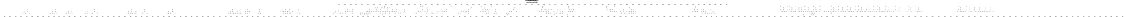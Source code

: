 # Network structure generated by ABC

digraph network {
size = "7.5,10";
center = true;
edge [dir = back];

{
  node [shape = plaintext];
  edge [style = invis];
  LevelTitle1 [label=""];
  LevelTitle2 [label=""];
  Level7 [label = ""];
  Level6 [label = ""];
  Level5 [label = ""];
  Level4 [label = ""];
  Level3 [label = ""];
  Level2 [label = ""];
  Level1 [label = ""];
  Level0 [label = ""];
  LevelTitle1 ->  LevelTitle2 ->  Level7 ->  Level6 ->  Level5 ->  Level4 ->  Level3 ->  Level2 ->  Level1 ->  Level0;
}

{
  rank = same;
  LevelTitle1;
  title1 [shape=plaintext,
          fontsize=20,
          fontname = "Times-Roman",
          label="Network structure visualized by ABC\nBenchmark \"top\". Time was Thu Oct  8 20:19:07 2020. "
         ];
}

{
  rank = same;
  LevelTitle2;
  title2 [shape=plaintext,
          fontsize=18,
          fontname = "Times-Roman",
          label="The network contains 514 logic nodes and 0 latches.\n"
         ];
}

{
  rank = same;
  Level7;
  Node200 [label = "pv227_10_", shape = invtriangle, color = coral, fillcolor = coral];
  Node201 [label = "pv227_23_", shape = invtriangle, color = coral, fillcolor = coral];
  Node202 [label = "pv266_6_", shape = invtriangle, color = coral, fillcolor = coral];
  Node203 [label = "pv227_0_", shape = invtriangle, color = coral, fillcolor = coral];
  Node204 [label = "pv227_24_", shape = invtriangle, color = coral, fillcolor = coral];
  Node205 [label = "pv227_21_", shape = invtriangle, color = coral, fillcolor = coral];
  Node206 [label = "pv266_4_", shape = invtriangle, color = coral, fillcolor = coral];
  Node207 [label = "pv227_22_", shape = invtriangle, color = coral, fillcolor = coral];
  Node208 [label = "pv266_5_", shape = invtriangle, color = coral, fillcolor = coral];
  Node209 [label = "pv227_27_", shape = invtriangle, color = coral, fillcolor = coral];
  Node210 [label = "pv259_0_", shape = invtriangle, color = coral, fillcolor = coral];
  Node211 [label = "pv227_25_", shape = invtriangle, color = coral, fillcolor = coral];
  Node212 [label = "pv259_2_", shape = invtriangle, color = coral, fillcolor = coral];
  Node213 [label = "pv227_26_", shape = invtriangle, color = coral, fillcolor = coral];
  Node214 [label = "pv259_1_", shape = invtriangle, color = coral, fillcolor = coral];
  Node215 [label = "pv227_7_", shape = invtriangle, color = coral, fillcolor = coral];
  Node216 [label = "pv227_18_", shape = invtriangle, color = coral, fillcolor = coral];
  Node217 [label = "pv259_17_", shape = invtriangle, color = coral, fillcolor = coral];
  Node218 [label = "pv227_8_", shape = invtriangle, color = coral, fillcolor = coral];
  Node219 [label = "pv227_17_", shape = invtriangle, color = coral, fillcolor = coral];
  Node220 [label = "pv259_16_", shape = invtriangle, color = coral, fillcolor = coral];
  Node221 [label = "pv227_5_", shape = invtriangle, color = coral, fillcolor = coral];
  Node222 [label = "pv227_16_", shape = invtriangle, color = coral, fillcolor = coral];
  Node223 [label = "pv259_19_", shape = invtriangle, color = coral, fillcolor = coral];
  Node224 [label = "pv227_6_", shape = invtriangle, color = coral, fillcolor = coral];
  Node225 [label = "pv227_15_", shape = invtriangle, color = coral, fillcolor = coral];
  Node226 [label = "pv259_18_", shape = invtriangle, color = coral, fillcolor = coral];
  Node227 [label = "pv227_3_", shape = invtriangle, color = coral, fillcolor = coral];
  Node228 [label = "pv227_14_", shape = invtriangle, color = coral, fillcolor = coral];
  Node229 [label = "pv259_26_", shape = invtriangle, color = coral, fillcolor = coral];
  Node230 [label = "pv266_2_", shape = invtriangle, color = coral, fillcolor = coral];
  Node231 [label = "pv227_4_", shape = invtriangle, color = coral, fillcolor = coral];
  Node232 [label = "pv227_13_", shape = invtriangle, color = coral, fillcolor = coral];
  Node233 [label = "pv227_20_", shape = invtriangle, color = coral, fillcolor = coral];
  Node234 [label = "pv259_27_", shape = invtriangle, color = coral, fillcolor = coral];
  Node235 [label = "pv266_3_", shape = invtriangle, color = coral, fillcolor = coral];
  Node236 [label = "pv227_1_", shape = invtriangle, color = coral, fillcolor = coral];
  Node237 [label = "pv227_12_", shape = invtriangle, color = coral, fillcolor = coral];
  Node238 [label = "pv259_28_", shape = invtriangle, color = coral, fillcolor = coral];
  Node239 [label = "pv266_0_", shape = invtriangle, color = coral, fillcolor = coral];
  Node240 [label = "pv227_2_", shape = invtriangle, color = coral, fillcolor = coral];
  Node241 [label = "pv227_11_", shape = invtriangle, color = coral, fillcolor = coral];
  Node242 [label = "pv259_29_", shape = invtriangle, color = coral, fillcolor = coral];
  Node243 [label = "pv266_1_", shape = invtriangle, color = coral, fillcolor = coral];
  Node244 [label = "pv259_22_", shape = invtriangle, color = coral, fillcolor = coral];
  Node245 [label = "pv259_23_", shape = invtriangle, color = coral, fillcolor = coral];
  Node246 [label = "pv259_11_", shape = invtriangle, color = coral, fillcolor = coral];
  Node247 [label = "pv259_24_", shape = invtriangle, color = coral, fillcolor = coral];
  Node248 [label = "pv259_10_", shape = invtriangle, color = coral, fillcolor = coral];
  Node249 [label = "pv259_25_", shape = invtriangle, color = coral, fillcolor = coral];
  Node250 [label = "pv259_13_", shape = invtriangle, color = coral, fillcolor = coral];
  Node251 [label = "pv259_31_", shape = invtriangle, color = coral, fillcolor = coral];
  Node252 [label = "pv259_12_", shape = invtriangle, color = coral, fillcolor = coral];
  Node253 [label = "pv259_30_", shape = invtriangle, color = coral, fillcolor = coral];
  Node254 [label = "pv227_9_", shape = invtriangle, color = coral, fillcolor = coral];
  Node255 [label = "pv259_15_", shape = invtriangle, color = coral, fillcolor = coral];
  Node256 [label = "pv259_20_", shape = invtriangle, color = coral, fillcolor = coral];
  Node257 [label = "pv227_19_", shape = invtriangle, color = coral, fillcolor = coral];
  Node258 [label = "pv259_14_", shape = invtriangle, color = coral, fillcolor = coral];
  Node259 [label = "pv259_21_", shape = invtriangle, color = coral, fillcolor = coral];
  Node260 [label = "pv259_4_", shape = invtriangle, color = coral, fillcolor = coral];
  Node261 [label = "pv259_3_", shape = invtriangle, color = coral, fillcolor = coral];
  Node262 [label = "pv259_6_", shape = invtriangle, color = coral, fillcolor = coral];
  Node263 [label = "pv259_5_", shape = invtriangle, color = coral, fillcolor = coral];
  Node264 [label = "pv259_8_", shape = invtriangle, color = coral, fillcolor = coral];
  Node265 [label = "pv259_7_", shape = invtriangle, color = coral, fillcolor = coral];
  Node266 [label = "pv259_9_", shape = invtriangle, color = coral, fillcolor = coral];
}

{
  rank = same;
  Level6;
  Node351 [label = "351\n", shape = ellipse];
  Node366 [label = "366\n", shape = ellipse];
  Node381 [label = "381\n", shape = ellipse];
  Node403 [label = "403\n", shape = ellipse];
  Node425 [label = "425\n", shape = ellipse];
  Node447 [label = "447\n", shape = ellipse];
  Node469 [label = "469\n", shape = ellipse];
  Node491 [label = "491\n", shape = ellipse];
  Node501 [label = "501\n", shape = ellipse];
  Node530 [label = "530\n", shape = ellipse];
  Node538 [label = "538\n", shape = ellipse];
  Node560 [label = "560\n", shape = ellipse];
  Node568 [label = "568\n", shape = ellipse];
  Node590 [label = "590\n", shape = ellipse];
  Node598 [label = "598\n", shape = ellipse];
  Node606 [label = "606\n", shape = ellipse];
  Node614 [label = "614\n", shape = ellipse];
  Node622 [label = "622\n", shape = ellipse];
  Node630 [label = "630\n", shape = ellipse];
  Node638 [label = "638\n", shape = ellipse];
  Node646 [label = "646\n", shape = ellipse];
  Node654 [label = "654\n", shape = ellipse];
  Node662 [label = "662\n", shape = ellipse];
  Node670 [label = "670\n", shape = ellipse];
  Node678 [label = "678\n", shape = ellipse];
  Node693 [label = "693\n", shape = ellipse];
  Node701 [label = "701\n", shape = ellipse];
  Node716 [label = "716\n", shape = ellipse];
  Node724 [label = "724\n", shape = ellipse];
  Node732 [label = "732\n", shape = ellipse];
  Node740 [label = "740\n", shape = ellipse];
  Node748 [label = "748\n", shape = ellipse];
  Node756 [label = "756\n", shape = ellipse];
  Node764 [label = "764\n", shape = ellipse];
  Node772 [label = "772\n", shape = ellipse];
  Node780 [label = "780\n", shape = ellipse];
}

{
  rank = same;
  Level5;
  Node318 [label = "318\n", shape = ellipse];
  Node329 [label = "329\n", shape = ellipse];
  Node350 [label = "350\n", shape = ellipse];
  Node365 [label = "365\n", shape = ellipse];
  Node380 [label = "380\n", shape = ellipse];
  Node402 [label = "402\n", shape = ellipse];
  Node424 [label = "424\n", shape = ellipse];
  Node446 [label = "446\n", shape = ellipse];
  Node468 [label = "468\n", shape = ellipse];
  Node490 [label = "490\n", shape = ellipse];
  Node500 [label = "500\n", shape = ellipse];
  Node529 [label = "529\n", shape = ellipse];
  Node537 [label = "537\n", shape = ellipse];
  Node559 [label = "559\n", shape = ellipse];
  Node567 [label = "567\n", shape = ellipse];
  Node589 [label = "589\n", shape = ellipse];
  Node597 [label = "597\n", shape = ellipse];
  Node605 [label = "605\n", shape = ellipse];
  Node613 [label = "613\n", shape = ellipse];
  Node621 [label = "621\n", shape = ellipse];
  Node629 [label = "629\n", shape = ellipse];
  Node637 [label = "637\n", shape = ellipse];
  Node645 [label = "645\n", shape = ellipse];
  Node653 [label = "653\n", shape = ellipse];
  Node661 [label = "661\n", shape = ellipse];
  Node669 [label = "669\n", shape = ellipse];
  Node677 [label = "677\n", shape = ellipse];
  Node692 [label = "692\n", shape = ellipse];
  Node700 [label = "700\n", shape = ellipse];
  Node715 [label = "715\n", shape = ellipse];
  Node723 [label = "723\n", shape = ellipse];
  Node731 [label = "731\n", shape = ellipse];
  Node739 [label = "739\n", shape = ellipse];
  Node747 [label = "747\n", shape = ellipse];
  Node755 [label = "755\n", shape = ellipse];
  Node763 [label = "763\n", shape = ellipse];
  Node771 [label = "771\n", shape = ellipse];
  Node779 [label = "779\n", shape = ellipse];
}

{
  rank = same;
  Level4;
  Node277 [label = "277\n", shape = ellipse];
  Node284 [label = "284\n", shape = ellipse];
  Node290 [label = "290\n", shape = ellipse];
  Node297 [label = "297\n", shape = ellipse];
  Node304 [label = "304\n", shape = ellipse];
  Node311 [label = "311\n", shape = ellipse];
  Node316 [label = "316\n", shape = ellipse];
  Node325 [label = "325\n", shape = ellipse];
  Node328 [label = "328\n", shape = ellipse];
  Node336 [label = "336\n", shape = ellipse];
  Node348 [label = "348\n", shape = ellipse];
  Node349 [label = "349\n", shape = ellipse];
  Node358 [label = "358\n", shape = ellipse];
  Node363 [label = "363\n", shape = ellipse];
  Node364 [label = "364\n", shape = ellipse];
  Node373 [label = "373\n", shape = ellipse];
  Node378 [label = "378\n", shape = ellipse];
  Node379 [label = "379\n", shape = ellipse];
  Node388 [label = "388\n", shape = ellipse];
  Node395 [label = "395\n", shape = ellipse];
  Node400 [label = "400\n", shape = ellipse];
  Node401 [label = "401\n", shape = ellipse];
  Node410 [label = "410\n", shape = ellipse];
  Node417 [label = "417\n", shape = ellipse];
  Node422 [label = "422\n", shape = ellipse];
  Node423 [label = "423\n", shape = ellipse];
  Node432 [label = "432\n", shape = ellipse];
  Node439 [label = "439\n", shape = ellipse];
  Node444 [label = "444\n", shape = ellipse];
  Node445 [label = "445\n", shape = ellipse];
  Node454 [label = "454\n", shape = ellipse];
  Node461 [label = "461\n", shape = ellipse];
  Node466 [label = "466\n", shape = ellipse];
  Node467 [label = "467\n", shape = ellipse];
  Node476 [label = "476\n", shape = ellipse];
  Node483 [label = "483\n", shape = ellipse];
  Node488 [label = "488\n", shape = ellipse];
  Node489 [label = "489\n", shape = ellipse];
  Node498 [label = "498\n", shape = ellipse];
  Node499 [label = "499\n", shape = ellipse];
  Node508 [label = "508\n", shape = ellipse];
  Node515 [label = "515\n", shape = ellipse];
  Node522 [label = "522\n", shape = ellipse];
  Node527 [label = "527\n", shape = ellipse];
  Node528 [label = "528\n", shape = ellipse];
  Node535 [label = "535\n", shape = ellipse];
  Node536 [label = "536\n", shape = ellipse];
  Node545 [label = "545\n", shape = ellipse];
  Node552 [label = "552\n", shape = ellipse];
  Node557 [label = "557\n", shape = ellipse];
  Node558 [label = "558\n", shape = ellipse];
  Node565 [label = "565\n", shape = ellipse];
  Node566 [label = "566\n", shape = ellipse];
  Node575 [label = "575\n", shape = ellipse];
  Node582 [label = "582\n", shape = ellipse];
  Node587 [label = "587\n", shape = ellipse];
  Node588 [label = "588\n", shape = ellipse];
  Node595 [label = "595\n", shape = ellipse];
  Node596 [label = "596\n", shape = ellipse];
  Node603 [label = "603\n", shape = ellipse];
  Node604 [label = "604\n", shape = ellipse];
  Node611 [label = "611\n", shape = ellipse];
  Node612 [label = "612\n", shape = ellipse];
  Node619 [label = "619\n", shape = ellipse];
  Node620 [label = "620\n", shape = ellipse];
  Node627 [label = "627\n", shape = ellipse];
  Node628 [label = "628\n", shape = ellipse];
  Node635 [label = "635\n", shape = ellipse];
  Node636 [label = "636\n", shape = ellipse];
  Node643 [label = "643\n", shape = ellipse];
  Node644 [label = "644\n", shape = ellipse];
  Node651 [label = "651\n", shape = ellipse];
  Node652 [label = "652\n", shape = ellipse];
  Node659 [label = "659\n", shape = ellipse];
  Node660 [label = "660\n", shape = ellipse];
  Node667 [label = "667\n", shape = ellipse];
  Node668 [label = "668\n", shape = ellipse];
  Node675 [label = "675\n", shape = ellipse];
  Node676 [label = "676\n", shape = ellipse];
  Node685 [label = "685\n", shape = ellipse];
  Node690 [label = "690\n", shape = ellipse];
  Node691 [label = "691\n", shape = ellipse];
  Node698 [label = "698\n", shape = ellipse];
  Node699 [label = "699\n", shape = ellipse];
  Node708 [label = "708\n", shape = ellipse];
  Node713 [label = "713\n", shape = ellipse];
  Node714 [label = "714\n", shape = ellipse];
  Node721 [label = "721\n", shape = ellipse];
  Node722 [label = "722\n", shape = ellipse];
  Node729 [label = "729\n", shape = ellipse];
  Node730 [label = "730\n", shape = ellipse];
  Node737 [label = "737\n", shape = ellipse];
  Node738 [label = "738\n", shape = ellipse];
  Node745 [label = "745\n", shape = ellipse];
  Node746 [label = "746\n", shape = ellipse];
  Node753 [label = "753\n", shape = ellipse];
  Node754 [label = "754\n", shape = ellipse];
  Node761 [label = "761\n", shape = ellipse];
  Node762 [label = "762\n", shape = ellipse];
  Node769 [label = "769\n", shape = ellipse];
  Node770 [label = "770\n", shape = ellipse];
  Node777 [label = "777\n", shape = ellipse];
  Node778 [label = "778\n", shape = ellipse];
}

{
  rank = same;
  Level3;
  Node275 [label = "275\n", shape = ellipse];
  Node276 [label = "276\n", shape = ellipse];
  Node282 [label = "282\n", shape = ellipse];
  Node283 [label = "283\n", shape = ellipse];
  Node287 [label = "287\n", shape = ellipse];
  Node289 [label = "289\n", shape = ellipse];
  Node295 [label = "295\n", shape = ellipse];
  Node296 [label = "296\n", shape = ellipse];
  Node302 [label = "302\n", shape = ellipse];
  Node303 [label = "303\n", shape = ellipse];
  Node309 [label = "309\n", shape = ellipse];
  Node310 [label = "310\n", shape = ellipse];
  Node314 [label = "314\n", shape = ellipse];
  Node315 [label = "315\n", shape = ellipse];
  Node317 [label = "317\n", shape = ellipse];
  Node323 [label = "323\n", shape = ellipse];
  Node324 [label = "324\n", shape = ellipse];
  Node326 [label = "326\n", shape = ellipse];
  Node327 [label = "327\n", shape = ellipse];
  Node334 [label = "334\n", shape = ellipse];
  Node335 [label = "335\n", shape = ellipse];
  Node339 [label = "339\n", shape = ellipse];
  Node342 [label = "342\n", shape = ellipse];
  Node344 [label = "344\n", shape = ellipse];
  Node346 [label = "346\n", shape = ellipse];
  Node356 [label = "356\n", shape = ellipse];
  Node357 [label = "357\n", shape = ellipse];
  Node359 [label = "359\n", shape = ellipse];
  Node360 [label = "360\n", shape = ellipse];
  Node361 [label = "361\n", shape = ellipse];
  Node362 [label = "362\n", shape = ellipse];
  Node371 [label = "371\n", shape = ellipse];
  Node372 [label = "372\n", shape = ellipse];
  Node374 [label = "374\n", shape = ellipse];
  Node375 [label = "375\n", shape = ellipse];
  Node376 [label = "376\n", shape = ellipse];
  Node377 [label = "377\n", shape = ellipse];
  Node386 [label = "386\n", shape = ellipse];
  Node387 [label = "387\n", shape = ellipse];
  Node393 [label = "393\n", shape = ellipse];
  Node394 [label = "394\n", shape = ellipse];
  Node396 [label = "396\n", shape = ellipse];
  Node397 [label = "397\n", shape = ellipse];
  Node398 [label = "398\n", shape = ellipse];
  Node399 [label = "399\n", shape = ellipse];
  Node408 [label = "408\n", shape = ellipse];
  Node409 [label = "409\n", shape = ellipse];
  Node415 [label = "415\n", shape = ellipse];
  Node416 [label = "416\n", shape = ellipse];
  Node418 [label = "418\n", shape = ellipse];
  Node419 [label = "419\n", shape = ellipse];
  Node420 [label = "420\n", shape = ellipse];
  Node421 [label = "421\n", shape = ellipse];
  Node430 [label = "430\n", shape = ellipse];
  Node431 [label = "431\n", shape = ellipse];
  Node437 [label = "437\n", shape = ellipse];
  Node438 [label = "438\n", shape = ellipse];
  Node440 [label = "440\n", shape = ellipse];
  Node441 [label = "441\n", shape = ellipse];
  Node442 [label = "442\n", shape = ellipse];
  Node443 [label = "443\n", shape = ellipse];
  Node452 [label = "452\n", shape = ellipse];
  Node453 [label = "453\n", shape = ellipse];
  Node459 [label = "459\n", shape = ellipse];
  Node460 [label = "460\n", shape = ellipse];
  Node462 [label = "462\n", shape = ellipse];
  Node463 [label = "463\n", shape = ellipse];
  Node464 [label = "464\n", shape = ellipse];
  Node465 [label = "465\n", shape = ellipse];
  Node474 [label = "474\n", shape = ellipse];
  Node475 [label = "475\n", shape = ellipse];
  Node481 [label = "481\n", shape = ellipse];
  Node482 [label = "482\n", shape = ellipse];
  Node484 [label = "484\n", shape = ellipse];
  Node485 [label = "485\n", shape = ellipse];
  Node486 [label = "486\n", shape = ellipse];
  Node487 [label = "487\n", shape = ellipse];
  Node492 [label = "492\n", shape = ellipse];
  Node495 [label = "495\n", shape = ellipse];
  Node496 [label = "496\n", shape = ellipse];
  Node497 [label = "497\n", shape = ellipse];
  Node506 [label = "506\n", shape = ellipse];
  Node507 [label = "507\n", shape = ellipse];
  Node513 [label = "513\n", shape = ellipse];
  Node514 [label = "514\n", shape = ellipse];
  Node520 [label = "520\n", shape = ellipse];
  Node521 [label = "521\n", shape = ellipse];
  Node523 [label = "523\n", shape = ellipse];
  Node524 [label = "524\n", shape = ellipse];
  Node525 [label = "525\n", shape = ellipse];
  Node526 [label = "526\n", shape = ellipse];
  Node531 [label = "531\n", shape = ellipse];
  Node532 [label = "532\n", shape = ellipse];
  Node533 [label = "533\n", shape = ellipse];
  Node534 [label = "534\n", shape = ellipse];
  Node543 [label = "543\n", shape = ellipse];
  Node544 [label = "544\n", shape = ellipse];
  Node550 [label = "550\n", shape = ellipse];
  Node551 [label = "551\n", shape = ellipse];
  Node553 [label = "553\n", shape = ellipse];
  Node554 [label = "554\n", shape = ellipse];
  Node555 [label = "555\n", shape = ellipse];
  Node556 [label = "556\n", shape = ellipse];
  Node561 [label = "561\n", shape = ellipse];
  Node562 [label = "562\n", shape = ellipse];
  Node563 [label = "563\n", shape = ellipse];
  Node564 [label = "564\n", shape = ellipse];
  Node573 [label = "573\n", shape = ellipse];
  Node574 [label = "574\n", shape = ellipse];
  Node580 [label = "580\n", shape = ellipse];
  Node581 [label = "581\n", shape = ellipse];
  Node583 [label = "583\n", shape = ellipse];
  Node584 [label = "584\n", shape = ellipse];
  Node585 [label = "585\n", shape = ellipse];
  Node586 [label = "586\n", shape = ellipse];
  Node591 [label = "591\n", shape = ellipse];
  Node592 [label = "592\n", shape = ellipse];
  Node593 [label = "593\n", shape = ellipse];
  Node594 [label = "594\n", shape = ellipse];
  Node599 [label = "599\n", shape = ellipse];
  Node600 [label = "600\n", shape = ellipse];
  Node601 [label = "601\n", shape = ellipse];
  Node602 [label = "602\n", shape = ellipse];
  Node607 [label = "607\n", shape = ellipse];
  Node608 [label = "608\n", shape = ellipse];
  Node609 [label = "609\n", shape = ellipse];
  Node610 [label = "610\n", shape = ellipse];
  Node615 [label = "615\n", shape = ellipse];
  Node616 [label = "616\n", shape = ellipse];
  Node617 [label = "617\n", shape = ellipse];
  Node618 [label = "618\n", shape = ellipse];
  Node623 [label = "623\n", shape = ellipse];
  Node624 [label = "624\n", shape = ellipse];
  Node625 [label = "625\n", shape = ellipse];
  Node626 [label = "626\n", shape = ellipse];
  Node631 [label = "631\n", shape = ellipse];
  Node632 [label = "632\n", shape = ellipse];
  Node633 [label = "633\n", shape = ellipse];
  Node634 [label = "634\n", shape = ellipse];
  Node639 [label = "639\n", shape = ellipse];
  Node640 [label = "640\n", shape = ellipse];
  Node641 [label = "641\n", shape = ellipse];
  Node642 [label = "642\n", shape = ellipse];
  Node647 [label = "647\n", shape = ellipse];
  Node648 [label = "648\n", shape = ellipse];
  Node649 [label = "649\n", shape = ellipse];
  Node650 [label = "650\n", shape = ellipse];
  Node655 [label = "655\n", shape = ellipse];
  Node656 [label = "656\n", shape = ellipse];
  Node657 [label = "657\n", shape = ellipse];
  Node658 [label = "658\n", shape = ellipse];
  Node663 [label = "663\n", shape = ellipse];
  Node664 [label = "664\n", shape = ellipse];
  Node665 [label = "665\n", shape = ellipse];
  Node666 [label = "666\n", shape = ellipse];
  Node671 [label = "671\n", shape = ellipse];
  Node672 [label = "672\n", shape = ellipse];
  Node673 [label = "673\n", shape = ellipse];
  Node674 [label = "674\n", shape = ellipse];
  Node683 [label = "683\n", shape = ellipse];
  Node684 [label = "684\n", shape = ellipse];
  Node686 [label = "686\n", shape = ellipse];
  Node687 [label = "687\n", shape = ellipse];
  Node688 [label = "688\n", shape = ellipse];
  Node689 [label = "689\n", shape = ellipse];
  Node694 [label = "694\n", shape = ellipse];
  Node695 [label = "695\n", shape = ellipse];
  Node696 [label = "696\n", shape = ellipse];
  Node697 [label = "697\n", shape = ellipse];
  Node706 [label = "706\n", shape = ellipse];
  Node707 [label = "707\n", shape = ellipse];
  Node709 [label = "709\n", shape = ellipse];
  Node710 [label = "710\n", shape = ellipse];
  Node711 [label = "711\n", shape = ellipse];
  Node712 [label = "712\n", shape = ellipse];
  Node717 [label = "717\n", shape = ellipse];
  Node718 [label = "718\n", shape = ellipse];
  Node719 [label = "719\n", shape = ellipse];
  Node720 [label = "720\n", shape = ellipse];
  Node725 [label = "725\n", shape = ellipse];
  Node726 [label = "726\n", shape = ellipse];
  Node727 [label = "727\n", shape = ellipse];
  Node728 [label = "728\n", shape = ellipse];
  Node733 [label = "733\n", shape = ellipse];
  Node734 [label = "734\n", shape = ellipse];
  Node735 [label = "735\n", shape = ellipse];
  Node736 [label = "736\n", shape = ellipse];
  Node741 [label = "741\n", shape = ellipse];
  Node742 [label = "742\n", shape = ellipse];
  Node743 [label = "743\n", shape = ellipse];
  Node744 [label = "744\n", shape = ellipse];
  Node749 [label = "749\n", shape = ellipse];
  Node750 [label = "750\n", shape = ellipse];
  Node751 [label = "751\n", shape = ellipse];
  Node752 [label = "752\n", shape = ellipse];
  Node757 [label = "757\n", shape = ellipse];
  Node758 [label = "758\n", shape = ellipse];
  Node759 [label = "759\n", shape = ellipse];
  Node760 [label = "760\n", shape = ellipse];
  Node765 [label = "765\n", shape = ellipse];
  Node766 [label = "766\n", shape = ellipse];
  Node767 [label = "767\n", shape = ellipse];
  Node768 [label = "768\n", shape = ellipse];
  Node773 [label = "773\n", shape = ellipse];
  Node774 [label = "774\n", shape = ellipse];
  Node775 [label = "775\n", shape = ellipse];
  Node776 [label = "776\n", shape = ellipse];
}

{
  rank = same;
  Level2;
  Node268 [label = "268\n", shape = ellipse];
  Node270 [label = "270\n", shape = ellipse];
  Node272 [label = "272\n", shape = ellipse];
  Node274 [label = "274\n", shape = ellipse];
  Node278 [label = "278\n", shape = ellipse];
  Node279 [label = "279\n", shape = ellipse];
  Node280 [label = "280\n", shape = ellipse];
  Node281 [label = "281\n", shape = ellipse];
  Node286 [label = "286\n", shape = ellipse];
  Node288 [label = "288\n", shape = ellipse];
  Node291 [label = "291\n", shape = ellipse];
  Node292 [label = "292\n", shape = ellipse];
  Node293 [label = "293\n", shape = ellipse];
  Node294 [label = "294\n", shape = ellipse];
  Node298 [label = "298\n", shape = ellipse];
  Node299 [label = "299\n", shape = ellipse];
  Node300 [label = "300\n", shape = ellipse];
  Node301 [label = "301\n", shape = ellipse];
  Node305 [label = "305\n", shape = ellipse];
  Node306 [label = "306\n", shape = ellipse];
  Node307 [label = "307\n", shape = ellipse];
  Node308 [label = "308\n", shape = ellipse];
  Node313 [label = "313\n", shape = ellipse];
  Node319 [label = "319\n", shape = ellipse];
  Node320 [label = "320\n", shape = ellipse];
  Node321 [label = "321\n", shape = ellipse];
  Node322 [label = "322\n", shape = ellipse];
  Node330 [label = "330\n", shape = ellipse];
  Node331 [label = "331\n", shape = ellipse];
  Node332 [label = "332\n", shape = ellipse];
  Node333 [label = "333\n", shape = ellipse];
  Node338 [label = "338\n", shape = ellipse];
  Node341 [label = "341\n", shape = ellipse];
  Node343 [label = "343\n", shape = ellipse];
  Node345 [label = "345\n", shape = ellipse];
  Node352 [label = "352\n", shape = ellipse];
  Node353 [label = "353\n", shape = ellipse];
  Node354 [label = "354\n", shape = ellipse];
  Node355 [label = "355\n", shape = ellipse];
  Node367 [label = "367\n", shape = ellipse];
  Node368 [label = "368\n", shape = ellipse];
  Node369 [label = "369\n", shape = ellipse];
  Node370 [label = "370\n", shape = ellipse];
  Node382 [label = "382\n", shape = ellipse];
  Node383 [label = "383\n", shape = ellipse];
  Node384 [label = "384\n", shape = ellipse];
  Node385 [label = "385\n", shape = ellipse];
  Node389 [label = "389\n", shape = ellipse];
  Node390 [label = "390\n", shape = ellipse];
  Node391 [label = "391\n", shape = ellipse];
  Node392 [label = "392\n", shape = ellipse];
  Node404 [label = "404\n", shape = ellipse];
  Node405 [label = "405\n", shape = ellipse];
  Node406 [label = "406\n", shape = ellipse];
  Node407 [label = "407\n", shape = ellipse];
  Node411 [label = "411\n", shape = ellipse];
  Node412 [label = "412\n", shape = ellipse];
  Node413 [label = "413\n", shape = ellipse];
  Node414 [label = "414\n", shape = ellipse];
  Node426 [label = "426\n", shape = ellipse];
  Node427 [label = "427\n", shape = ellipse];
  Node428 [label = "428\n", shape = ellipse];
  Node429 [label = "429\n", shape = ellipse];
  Node433 [label = "433\n", shape = ellipse];
  Node434 [label = "434\n", shape = ellipse];
  Node435 [label = "435\n", shape = ellipse];
  Node436 [label = "436\n", shape = ellipse];
  Node448 [label = "448\n", shape = ellipse];
  Node449 [label = "449\n", shape = ellipse];
  Node450 [label = "450\n", shape = ellipse];
  Node451 [label = "451\n", shape = ellipse];
  Node455 [label = "455\n", shape = ellipse];
  Node456 [label = "456\n", shape = ellipse];
  Node457 [label = "457\n", shape = ellipse];
  Node458 [label = "458\n", shape = ellipse];
  Node470 [label = "470\n", shape = ellipse];
  Node471 [label = "471\n", shape = ellipse];
  Node472 [label = "472\n", shape = ellipse];
  Node473 [label = "473\n", shape = ellipse];
  Node477 [label = "477\n", shape = ellipse];
  Node478 [label = "478\n", shape = ellipse];
  Node479 [label = "479\n", shape = ellipse];
  Node480 [label = "480\n", shape = ellipse];
  Node494 [label = "494\n", shape = ellipse];
  Node502 [label = "502\n", shape = ellipse];
  Node503 [label = "503\n", shape = ellipse];
  Node504 [label = "504\n", shape = ellipse];
  Node505 [label = "505\n", shape = ellipse];
  Node509 [label = "509\n", shape = ellipse];
  Node510 [label = "510\n", shape = ellipse];
  Node511 [label = "511\n", shape = ellipse];
  Node512 [label = "512\n", shape = ellipse];
  Node516 [label = "516\n", shape = ellipse];
  Node517 [label = "517\n", shape = ellipse];
  Node518 [label = "518\n", shape = ellipse];
  Node519 [label = "519\n", shape = ellipse];
  Node539 [label = "539\n", shape = ellipse];
  Node540 [label = "540\n", shape = ellipse];
  Node541 [label = "541\n", shape = ellipse];
  Node542 [label = "542\n", shape = ellipse];
  Node546 [label = "546\n", shape = ellipse];
  Node547 [label = "547\n", shape = ellipse];
  Node548 [label = "548\n", shape = ellipse];
  Node549 [label = "549\n", shape = ellipse];
  Node569 [label = "569\n", shape = ellipse];
  Node570 [label = "570\n", shape = ellipse];
  Node571 [label = "571\n", shape = ellipse];
  Node572 [label = "572\n", shape = ellipse];
  Node576 [label = "576\n", shape = ellipse];
  Node577 [label = "577\n", shape = ellipse];
  Node578 [label = "578\n", shape = ellipse];
  Node579 [label = "579\n", shape = ellipse];
  Node679 [label = "679\n", shape = ellipse];
  Node680 [label = "680\n", shape = ellipse];
  Node681 [label = "681\n", shape = ellipse];
  Node682 [label = "682\n", shape = ellipse];
  Node702 [label = "702\n", shape = ellipse];
  Node703 [label = "703\n", shape = ellipse];
  Node704 [label = "704\n", shape = ellipse];
  Node705 [label = "705\n", shape = ellipse];
}

{
  rank = same;
  Level1;
  Node267 [label = "267\n", shape = ellipse];
  Node269 [label = "269\n", shape = ellipse];
  Node271 [label = "271\n", shape = ellipse];
  Node273 [label = "273\n", shape = ellipse];
  Node285 [label = "285\n", shape = ellipse];
  Node312 [label = "312\n", shape = ellipse];
  Node337 [label = "337\n", shape = ellipse];
  Node340 [label = "340\n", shape = ellipse];
  Node347 [label = "347\n", shape = ellipse];
  Node493 [label = "493\n", shape = ellipse];
}

{
  rank = same;
  Level0;
  Node1 [label = "pv96_30_", shape = triangle, color = coral, fillcolor = coral];
  Node2 [label = "pv128_5_", shape = triangle, color = coral, fillcolor = coral];
  Node3 [label = "pv160_1_", shape = triangle, color = coral, fillcolor = coral];
  Node4 [label = "pv160_12_", shape = triangle, color = coral, fillcolor = coral];
  Node5 [label = "pv160_25_", shape = triangle, color = coral, fillcolor = coral];
  Node6 [label = "pv96_31_", shape = triangle, color = coral, fillcolor = coral];
  Node7 [label = "pv128_6_", shape = triangle, color = coral, fillcolor = coral];
  Node8 [label = "pv160_2_", shape = triangle, color = coral, fillcolor = coral];
  Node9 [label = "pv160_11_", shape = triangle, color = coral, fillcolor = coral];
  Node10 [label = "pv160_26_", shape = triangle, color = coral, fillcolor = coral];
  Node11 [label = "pv96_10_", shape = triangle, color = coral, fillcolor = coral];
  Node12 [label = "pv96_21_", shape = triangle, color = coral, fillcolor = coral];
  Node13 [label = "pv128_3_", shape = triangle, color = coral, fillcolor = coral];
  Node14 [label = "pv160_14_", shape = triangle, color = coral, fillcolor = coral];
  Node15 [label = "pv160_27_", shape = triangle, color = coral, fillcolor = coral];
  Node16 [label = "pv192_0_", shape = triangle, color = coral, fillcolor = coral];
  Node17 [label = "pv96_11_", shape = triangle, color = coral, fillcolor = coral];
  Node18 [label = "pv96_20_", shape = triangle, color = coral, fillcolor = coral];
  Node19 [label = "pv128_4_", shape = triangle, color = coral, fillcolor = coral];
  Node20 [label = "pv160_0_", shape = triangle, color = coral, fillcolor = coral];
  Node21 [label = "pv160_13_", shape = triangle, color = coral, fillcolor = coral];
  Node22 [label = "pv160_28_", shape = triangle, color = coral, fillcolor = coral];
  Node23 [label = "pv128_1_", shape = triangle, color = coral, fillcolor = coral];
  Node24 [label = "pv160_5_", shape = triangle, color = coral, fillcolor = coral];
  Node25 [label = "pv160_29_", shape = triangle, color = coral, fillcolor = coral];
  Node26 [label = "pv128_2_", shape = triangle, color = coral, fillcolor = coral];
  Node27 [label = "pv128_19_", shape = triangle, color = coral, fillcolor = coral];
  Node28 [label = "pv160_6_", shape = triangle, color = coral, fillcolor = coral];
  Node29 [label = "pv199_4_", shape = triangle, color = coral, fillcolor = coral];
  Node30 [label = "pv160_3_", shape = triangle, color = coral, fillcolor = coral];
  Node31 [label = "pv160_10_", shape = triangle, color = coral, fillcolor = coral];
  Node32 [label = "pv128_0_", shape = triangle, color = coral, fillcolor = coral];
  Node33 [label = "pv160_4_", shape = triangle, color = coral, fillcolor = coral];
  Node34 [label = "pv32_7_", shape = triangle, color = coral, fillcolor = coral];
  Node35 [label = "pv32_18_", shape = triangle, color = coral, fillcolor = coral];
  Node36 [label = "pv32_29_", shape = triangle, color = coral, fillcolor = coral];
  Node37 [label = "pv64_0_", shape = triangle, color = coral, fillcolor = coral];
  Node38 [label = "pv96_9_", shape = triangle, color = coral, fillcolor = coral];
  Node39 [label = "pv128_29_", shape = triangle, color = coral, fillcolor = coral];
  Node40 [label = "pv192_19_", shape = triangle, color = coral, fillcolor = coral];
  Node41 [label = "pv199_1_", shape = triangle, color = coral, fillcolor = coral];
  Node42 [label = "pv32_6_", shape = triangle, color = coral, fillcolor = coral];
  Node43 [label = "pv32_19_", shape = triangle, color = coral, fillcolor = coral];
  Node44 [label = "pv32_28_", shape = triangle, color = coral, fillcolor = coral];
  Node45 [label = "pv64_1_", shape = triangle, color = coral, fillcolor = coral];
  Node46 [label = "pv96_8_", shape = triangle, color = coral, fillcolor = coral];
  Node47 [label = "pv192_18_", shape = triangle, color = coral, fillcolor = coral];
  Node48 [label = "pv199_0_", shape = triangle, color = coral, fillcolor = coral];
  Node49 [label = "pv32_5_", shape = triangle, color = coral, fillcolor = coral];
  Node50 [label = "pv192_17_", shape = triangle, color = coral, fillcolor = coral];
  Node51 [label = "pv192_31_", shape = triangle, color = coral, fillcolor = coral];
  Node52 [label = "pv199_3_", shape = triangle, color = coral, fillcolor = coral];
  Node53 [label = "pv32_4_", shape = triangle, color = coral, fillcolor = coral];
  Node54 [label = "pv192_16_", shape = triangle, color = coral, fillcolor = coral];
  Node55 [label = "pv192_30_", shape = triangle, color = coral, fillcolor = coral];
  Node56 [label = "pv32_3_", shape = triangle, color = coral, fillcolor = coral];
  Node57 [label = "pv64_4_", shape = triangle, color = coral, fillcolor = coral];
  Node58 [label = "pv96_5_", shape = triangle, color = coral, fillcolor = coral];
  Node59 [label = "pv128_9_", shape = triangle, color = coral, fillcolor = coral];
  Node60 [label = "pv192_15_", shape = triangle, color = coral, fillcolor = coral];
  Node61 [label = "pv192_20_", shape = triangle, color = coral, fillcolor = coral];
  Node62 [label = "pv32_2_", shape = triangle, color = coral, fillcolor = coral];
  Node63 [label = "pv64_5_", shape = triangle, color = coral, fillcolor = coral];
  Node64 [label = "pv96_4_", shape = triangle, color = coral, fillcolor = coral];
  Node65 [label = "pv192_14_", shape = triangle, color = coral, fillcolor = coral];
  Node66 [label = "pv192_21_", shape = triangle, color = coral, fillcolor = coral];
  Node67 [label = "pv32_1_", shape = triangle, color = coral, fillcolor = coral];
  Node68 [label = "pv64_2_", shape = triangle, color = coral, fillcolor = coral];
  Node69 [label = "pv96_7_", shape = triangle, color = coral, fillcolor = coral];
  Node70 [label = "pv128_7_", shape = triangle, color = coral, fillcolor = coral];
  Node71 [label = "pv192_13_", shape = triangle, color = coral, fillcolor = coral];
  Node72 [label = "pv32_0_", shape = triangle, color = coral, fillcolor = coral];
  Node73 [label = "pv64_3_", shape = triangle, color = coral, fillcolor = coral];
  Node74 [label = "pv96_6_", shape = triangle, color = coral, fillcolor = coral];
  Node75 [label = "pv128_8_", shape = triangle, color = coral, fillcolor = coral];
  Node76 [label = "pv192_12_", shape = triangle, color = coral, fillcolor = coral];
  Node77 [label = "pv32_10_", shape = triangle, color = coral, fillcolor = coral];
  Node78 [label = "pv32_21_", shape = triangle, color = coral, fillcolor = coral];
  Node79 [label = "pv64_8_", shape = triangle, color = coral, fillcolor = coral];
  Node80 [label = "pv64_17_", shape = triangle, color = coral, fillcolor = coral];
  Node81 [label = "pv64_28_", shape = triangle, color = coral, fillcolor = coral];
  Node82 [label = "pv96_1_", shape = triangle, color = coral, fillcolor = coral];
  Node83 [label = "pv128_21_", shape = triangle, color = coral, fillcolor = coral];
  Node84 [label = "pv192_11_", shape = triangle, color = coral, fillcolor = coral];
  Node85 [label = "pv192_24_", shape = triangle, color = coral, fillcolor = coral];
  Node86 [label = "pv32_11_", shape = triangle, color = coral, fillcolor = coral];
  Node87 [label = "pv32_20_", shape = triangle, color = coral, fillcolor = coral];
  Node88 [label = "pv64_9_", shape = triangle, color = coral, fillcolor = coral];
  Node89 [label = "pv64_18_", shape = triangle, color = coral, fillcolor = coral];
  Node90 [label = "pv64_27_", shape = triangle, color = coral, fillcolor = coral];
  Node91 [label = "pv96_0_", shape = triangle, color = coral, fillcolor = coral];
  Node92 [label = "pv128_22_", shape = triangle, color = coral, fillcolor = coral];
  Node93 [label = "pv192_10_", shape = triangle, color = coral, fillcolor = coral];
  Node94 [label = "pv192_25_", shape = triangle, color = coral, fillcolor = coral];
  Node95 [label = "pv32_12_", shape = triangle, color = coral, fillcolor = coral];
  Node96 [label = "pv32_23_", shape = triangle, color = coral, fillcolor = coral];
  Node97 [label = "pv32_30_", shape = triangle, color = coral, fillcolor = coral];
  Node98 [label = "pv64_6_", shape = triangle, color = coral, fillcolor = coral];
  Node99 [label = "pv64_15_", shape = triangle, color = coral, fillcolor = coral];
  Node100 [label = "pv64_26_", shape = triangle, color = coral, fillcolor = coral];
  Node101 [label = "pv96_3_", shape = triangle, color = coral, fillcolor = coral];
  Node102 [label = "pv128_10_", shape = triangle, color = coral, fillcolor = coral];
  Node103 [label = "pv128_23_", shape = triangle, color = coral, fillcolor = coral];
  Node104 [label = "pv192_22_", shape = triangle, color = coral, fillcolor = coral];
  Node105 [label = "pv32_13_", shape = triangle, color = coral, fillcolor = coral];
  Node106 [label = "pv32_22_", shape = triangle, color = coral, fillcolor = coral];
  Node107 [label = "pv32_31_", shape = triangle, color = coral, fillcolor = coral];
  Node108 [label = "pv64_7_", shape = triangle, color = coral, fillcolor = coral];
  Node109 [label = "pv64_16_", shape = triangle, color = coral, fillcolor = coral];
  Node110 [label = "pv64_25_", shape = triangle, color = coral, fillcolor = coral];
  Node111 [label = "pv96_2_", shape = triangle, color = coral, fillcolor = coral];
  Node112 [label = "pv128_24_", shape = triangle, color = coral, fillcolor = coral];
  Node113 [label = "pv128_31_", shape = triangle, color = coral, fillcolor = coral];
  Node114 [label = "pv192_23_", shape = triangle, color = coral, fillcolor = coral];
  Node115 [label = "pv32_14_", shape = triangle, color = coral, fillcolor = coral];
  Node116 [label = "pv32_25_", shape = triangle, color = coral, fillcolor = coral];
  Node117 [label = "pv128_25_", shape = triangle, color = coral, fillcolor = coral];
  Node118 [label = "pv192_28_", shape = triangle, color = coral, fillcolor = coral];
  Node119 [label = "pv32_15_", shape = triangle, color = coral, fillcolor = coral];
  Node120 [label = "pv32_24_", shape = triangle, color = coral, fillcolor = coral];
  Node121 [label = "pv128_26_", shape = triangle, color = coral, fillcolor = coral];
  Node122 [label = "pv192_9_", shape = triangle, color = coral, fillcolor = coral];
  Node123 [label = "pv192_29_", shape = triangle, color = coral, fillcolor = coral];
  Node124 [label = "pv195_0_", shape = triangle, color = coral, fillcolor = coral];
  Node125 [label = "pv32_9_", shape = triangle, color = coral, fillcolor = coral];
  Node126 [label = "pv32_16_", shape = triangle, color = coral, fillcolor = coral];
  Node127 [label = "pv32_27_", shape = triangle, color = coral, fillcolor = coral];
  Node128 [label = "pv64_19_", shape = triangle, color = coral, fillcolor = coral];
  Node129 [label = "pv128_27_", shape = triangle, color = coral, fillcolor = coral];
  Node130 [label = "pv192_26_", shape = triangle, color = coral, fillcolor = coral];
  Node131 [label = "pv32_8_", shape = triangle, color = coral, fillcolor = coral];
  Node132 [label = "pv32_17_", shape = triangle, color = coral, fillcolor = coral];
  Node133 [label = "pv32_26_", shape = triangle, color = coral, fillcolor = coral];
  Node134 [label = "pv64_29_", shape = triangle, color = coral, fillcolor = coral];
  Node135 [label = "pv128_28_", shape = triangle, color = coral, fillcolor = coral];
  Node136 [label = "pv192_27_", shape = triangle, color = coral, fillcolor = coral];
  Node137 [label = "pv64_20_", shape = triangle, color = coral, fillcolor = coral];
  Node138 [label = "pv64_31_", shape = triangle, color = coral, fillcolor = coral];
  Node139 [label = "pv96_16_", shape = triangle, color = coral, fillcolor = coral];
  Node140 [label = "pv96_27_", shape = triangle, color = coral, fillcolor = coral];
  Node141 [label = "pv128_16_", shape = triangle, color = coral, fillcolor = coral];
  Node142 [label = "pv160_9_", shape = triangle, color = coral, fillcolor = coral];
  Node143 [label = "pv160_30_", shape = triangle, color = coral, fillcolor = coral];
  Node144 [label = "pv192_6_", shape = triangle, color = coral, fillcolor = coral];
  Node145 [label = "pv194_0_", shape = triangle, color = coral, fillcolor = coral];
  Node146 [label = "pv64_10_", shape = triangle, color = coral, fillcolor = coral];
  Node147 [label = "pv96_17_", shape = triangle, color = coral, fillcolor = coral];
  Node148 [label = "pv96_26_", shape = triangle, color = coral, fillcolor = coral];
  Node149 [label = "pv128_15_", shape = triangle, color = coral, fillcolor = coral];
  Node150 [label = "pv160_19_", shape = triangle, color = coral, fillcolor = coral];
  Node151 [label = "pv192_5_", shape = triangle, color = coral, fillcolor = coral];
  Node152 [label = "pv96_18_", shape = triangle, color = coral, fillcolor = coral];
  Node153 [label = "pv96_29_", shape = triangle, color = coral, fillcolor = coral];
  Node154 [label = "pv128_18_", shape = triangle, color = coral, fillcolor = coral];
  Node155 [label = "pv160_7_", shape = triangle, color = coral, fillcolor = coral];
  Node156 [label = "pv192_8_", shape = triangle, color = coral, fillcolor = coral];
  Node157 [label = "pv96_19_", shape = triangle, color = coral, fillcolor = coral];
  Node158 [label = "pv96_28_", shape = triangle, color = coral, fillcolor = coral];
  Node159 [label = "pv128_17_", shape = triangle, color = coral, fillcolor = coral];
  Node160 [label = "pv160_8_", shape = triangle, color = coral, fillcolor = coral];
  Node161 [label = "pv160_20_", shape = triangle, color = coral, fillcolor = coral];
  Node162 [label = "pv192_7_", shape = triangle, color = coral, fillcolor = coral];
  Node163 [label = "pv194_1_", shape = triangle, color = coral, fillcolor = coral];
  Node164 [label = "pv64_13_", shape = triangle, color = coral, fillcolor = coral];
  Node165 [label = "pv64_24_", shape = triangle, color = coral, fillcolor = coral];
  Node166 [label = "pv96_12_", shape = triangle, color = coral, fillcolor = coral];
  Node167 [label = "pv96_23_", shape = triangle, color = coral, fillcolor = coral];
  Node168 [label = "pv128_12_", shape = triangle, color = coral, fillcolor = coral];
  Node169 [label = "pv128_30_", shape = triangle, color = coral, fillcolor = coral];
  Node170 [label = "pv160_16_", shape = triangle, color = coral, fillcolor = coral];
  Node171 [label = "pv160_21_", shape = triangle, color = coral, fillcolor = coral];
  Node172 [label = "pv192_2_", shape = triangle, color = coral, fillcolor = coral];
  Node173 [label = "pv64_14_", shape = triangle, color = coral, fillcolor = coral];
  Node174 [label = "pv64_23_", shape = triangle, color = coral, fillcolor = coral];
  Node175 [label = "pv96_13_", shape = triangle, color = coral, fillcolor = coral];
  Node176 [label = "pv96_22_", shape = triangle, color = coral, fillcolor = coral];
  Node177 [label = "pv128_11_", shape = triangle, color = coral, fillcolor = coral];
  Node178 [label = "pv160_15_", shape = triangle, color = coral, fillcolor = coral];
  Node179 [label = "pv160_22_", shape = triangle, color = coral, fillcolor = coral];
  Node180 [label = "pv192_1_", shape = triangle, color = coral, fillcolor = coral];
  Node181 [label = "pv64_11_", shape = triangle, color = coral, fillcolor = coral];
  Node182 [label = "pv64_22_", shape = triangle, color = coral, fillcolor = coral];
  Node183 [label = "pv96_14_", shape = triangle, color = coral, fillcolor = coral];
  Node184 [label = "pv96_25_", shape = triangle, color = coral, fillcolor = coral];
  Node185 [label = "pv128_14_", shape = triangle, color = coral, fillcolor = coral];
  Node186 [label = "pv160_18_", shape = triangle, color = coral, fillcolor = coral];
  Node187 [label = "pv160_23_", shape = triangle, color = coral, fillcolor = coral];
  Node188 [label = "pv192_4_", shape = triangle, color = coral, fillcolor = coral];
  Node189 [label = "pv64_12_", shape = triangle, color = coral, fillcolor = coral];
  Node190 [label = "pv64_21_", shape = triangle, color = coral, fillcolor = coral];
  Node191 [label = "pv64_30_", shape = triangle, color = coral, fillcolor = coral];
  Node192 [label = "pv96_15_", shape = triangle, color = coral, fillcolor = coral];
  Node193 [label = "pv96_24_", shape = triangle, color = coral, fillcolor = coral];
  Node194 [label = "pv128_13_", shape = triangle, color = coral, fillcolor = coral];
  Node195 [label = "pv128_20_", shape = triangle, color = coral, fillcolor = coral];
  Node196 [label = "pv160_17_", shape = triangle, color = coral, fillcolor = coral];
  Node197 [label = "pv160_24_", shape = triangle, color = coral, fillcolor = coral];
  Node198 [label = "pv160_31_", shape = triangle, color = coral, fillcolor = coral];
  Node199 [label = "pv192_3_", shape = triangle, color = coral, fillcolor = coral];
}

title1 -> title2 [style = invis];
title2 -> Node200 [style = invis];
title2 -> Node201 [style = invis];
title2 -> Node202 [style = invis];
title2 -> Node203 [style = invis];
title2 -> Node204 [style = invis];
title2 -> Node205 [style = invis];
title2 -> Node206 [style = invis];
title2 -> Node207 [style = invis];
title2 -> Node208 [style = invis];
title2 -> Node209 [style = invis];
title2 -> Node210 [style = invis];
title2 -> Node211 [style = invis];
title2 -> Node212 [style = invis];
title2 -> Node213 [style = invis];
title2 -> Node214 [style = invis];
title2 -> Node215 [style = invis];
title2 -> Node216 [style = invis];
title2 -> Node217 [style = invis];
title2 -> Node218 [style = invis];
title2 -> Node219 [style = invis];
title2 -> Node220 [style = invis];
title2 -> Node221 [style = invis];
title2 -> Node222 [style = invis];
title2 -> Node223 [style = invis];
title2 -> Node224 [style = invis];
title2 -> Node225 [style = invis];
title2 -> Node226 [style = invis];
title2 -> Node227 [style = invis];
title2 -> Node228 [style = invis];
title2 -> Node229 [style = invis];
title2 -> Node230 [style = invis];
title2 -> Node231 [style = invis];
title2 -> Node232 [style = invis];
title2 -> Node233 [style = invis];
title2 -> Node234 [style = invis];
title2 -> Node235 [style = invis];
title2 -> Node236 [style = invis];
title2 -> Node237 [style = invis];
title2 -> Node238 [style = invis];
title2 -> Node239 [style = invis];
title2 -> Node240 [style = invis];
title2 -> Node241 [style = invis];
title2 -> Node242 [style = invis];
title2 -> Node243 [style = invis];
title2 -> Node244 [style = invis];
title2 -> Node245 [style = invis];
title2 -> Node246 [style = invis];
title2 -> Node247 [style = invis];
title2 -> Node248 [style = invis];
title2 -> Node249 [style = invis];
title2 -> Node250 [style = invis];
title2 -> Node251 [style = invis];
title2 -> Node252 [style = invis];
title2 -> Node253 [style = invis];
title2 -> Node254 [style = invis];
title2 -> Node255 [style = invis];
title2 -> Node256 [style = invis];
title2 -> Node257 [style = invis];
title2 -> Node258 [style = invis];
title2 -> Node259 [style = invis];
title2 -> Node260 [style = invis];
title2 -> Node261 [style = invis];
title2 -> Node262 [style = invis];
title2 -> Node263 [style = invis];
title2 -> Node264 [style = invis];
title2 -> Node265 [style = invis];
title2 -> Node266 [style = invis];
Node200 -> Node201 [style = invis];
Node201 -> Node202 [style = invis];
Node202 -> Node203 [style = invis];
Node203 -> Node204 [style = invis];
Node204 -> Node205 [style = invis];
Node205 -> Node206 [style = invis];
Node206 -> Node207 [style = invis];
Node207 -> Node208 [style = invis];
Node208 -> Node209 [style = invis];
Node209 -> Node210 [style = invis];
Node210 -> Node211 [style = invis];
Node211 -> Node212 [style = invis];
Node212 -> Node213 [style = invis];
Node213 -> Node214 [style = invis];
Node214 -> Node215 [style = invis];
Node215 -> Node216 [style = invis];
Node216 -> Node217 [style = invis];
Node217 -> Node218 [style = invis];
Node218 -> Node219 [style = invis];
Node219 -> Node220 [style = invis];
Node220 -> Node221 [style = invis];
Node221 -> Node222 [style = invis];
Node222 -> Node223 [style = invis];
Node223 -> Node224 [style = invis];
Node224 -> Node225 [style = invis];
Node225 -> Node226 [style = invis];
Node226 -> Node227 [style = invis];
Node227 -> Node228 [style = invis];
Node228 -> Node229 [style = invis];
Node229 -> Node230 [style = invis];
Node230 -> Node231 [style = invis];
Node231 -> Node232 [style = invis];
Node232 -> Node233 [style = invis];
Node233 -> Node234 [style = invis];
Node234 -> Node235 [style = invis];
Node235 -> Node236 [style = invis];
Node236 -> Node237 [style = invis];
Node237 -> Node238 [style = invis];
Node238 -> Node239 [style = invis];
Node239 -> Node240 [style = invis];
Node240 -> Node241 [style = invis];
Node241 -> Node242 [style = invis];
Node242 -> Node243 [style = invis];
Node243 -> Node244 [style = invis];
Node244 -> Node245 [style = invis];
Node245 -> Node246 [style = invis];
Node246 -> Node247 [style = invis];
Node247 -> Node248 [style = invis];
Node248 -> Node249 [style = invis];
Node249 -> Node250 [style = invis];
Node250 -> Node251 [style = invis];
Node251 -> Node252 [style = invis];
Node252 -> Node253 [style = invis];
Node253 -> Node254 [style = invis];
Node254 -> Node255 [style = invis];
Node255 -> Node256 [style = invis];
Node256 -> Node257 [style = invis];
Node257 -> Node258 [style = invis];
Node258 -> Node259 [style = invis];
Node259 -> Node260 [style = invis];
Node260 -> Node261 [style = invis];
Node261 -> Node262 [style = invis];
Node262 -> Node263 [style = invis];
Node263 -> Node264 [style = invis];
Node264 -> Node265 [style = invis];
Node265 -> Node266 [style = invis];
Node200 -> Node277 [style = solid];
Node201 -> Node284 [style = solid];
Node202 -> Node290 [style = solid];
Node203 -> Node297 [style = solid];
Node204 -> Node304 [style = solid];
Node205 -> Node311 [style = solid];
Node206 -> Node318 [style = solid];
Node207 -> Node325 [style = solid];
Node208 -> Node329 [style = solid];
Node209 -> Node336 [style = solid];
Node210 -> Node351 [style = solid];
Node211 -> Node358 [style = solid];
Node212 -> Node366 [style = solid];
Node213 -> Node373 [style = solid];
Node214 -> Node381 [style = solid];
Node215 -> Node388 [style = solid];
Node216 -> Node395 [style = solid];
Node217 -> Node403 [style = solid];
Node218 -> Node410 [style = solid];
Node219 -> Node417 [style = solid];
Node220 -> Node425 [style = solid];
Node221 -> Node432 [style = solid];
Node222 -> Node439 [style = solid];
Node223 -> Node447 [style = solid];
Node224 -> Node454 [style = solid];
Node225 -> Node461 [style = solid];
Node226 -> Node469 [style = solid];
Node227 -> Node476 [style = solid];
Node228 -> Node483 [style = solid];
Node229 -> Node491 [style = solid];
Node230 -> Node501 [style = solid];
Node231 -> Node508 [style = solid];
Node232 -> Node515 [style = solid];
Node233 -> Node522 [style = solid];
Node234 -> Node530 [style = solid];
Node235 -> Node538 [style = solid];
Node236 -> Node545 [style = solid];
Node237 -> Node552 [style = solid];
Node238 -> Node560 [style = solid];
Node239 -> Node568 [style = solid];
Node240 -> Node575 [style = solid];
Node241 -> Node582 [style = solid];
Node242 -> Node590 [style = solid];
Node243 -> Node598 [style = solid];
Node244 -> Node606 [style = solid];
Node245 -> Node614 [style = solid];
Node246 -> Node622 [style = solid];
Node247 -> Node630 [style = solid];
Node248 -> Node638 [style = solid];
Node249 -> Node646 [style = solid];
Node250 -> Node654 [style = solid];
Node251 -> Node662 [style = solid];
Node252 -> Node670 [style = solid];
Node253 -> Node678 [style = solid];
Node254 -> Node685 [style = solid];
Node255 -> Node693 [style = solid];
Node256 -> Node701 [style = solid];
Node257 -> Node708 [style = solid];
Node258 -> Node716 [style = solid];
Node259 -> Node724 [style = solid];
Node260 -> Node732 [style = solid];
Node261 -> Node740 [style = solid];
Node262 -> Node748 [style = solid];
Node263 -> Node756 [style = solid];
Node264 -> Node764 [style = solid];
Node265 -> Node772 [style = solid];
Node266 -> Node780 [style = solid];
Node267 -> Node41 [style = solid];
Node267 -> Node48 [style = solid];
Node268 -> Node77 [style = solid];
Node268 -> Node267 [style = solid];
Node269 -> Node41 [style = solid];
Node269 -> Node48 [style = solid];
Node270 -> Node146 [style = solid];
Node270 -> Node269 [style = solid];
Node271 -> Node41 [style = solid];
Node271 -> Node48 [style = solid];
Node272 -> Node11 [style = solid];
Node272 -> Node271 [style = solid];
Node273 -> Node41 [style = solid];
Node273 -> Node48 [style = solid];
Node274 -> Node11 [style = solid];
Node274 -> Node273 [style = solid];
Node275 -> Node272 [style = solid];
Node275 -> Node274 [style = solid];
Node276 -> Node268 [style = solid];
Node276 -> Node270 [style = solid];
Node277 -> Node275 [style = solid];
Node277 -> Node276 [style = solid];
Node278 -> Node96 [style = solid];
Node278 -> Node267 [style = solid];
Node279 -> Node174 [style = solid];
Node279 -> Node269 [style = solid];
Node280 -> Node167 [style = solid];
Node280 -> Node271 [style = solid];
Node281 -> Node167 [style = solid];
Node281 -> Node273 [style = solid];
Node282 -> Node280 [style = solid];
Node282 -> Node281 [style = solid];
Node283 -> Node278 [style = solid];
Node283 -> Node279 [style = solid];
Node284 -> Node282 [style = solid];
Node284 -> Node283 [style = solid];
Node285 -> Node48 [style = solid];
Node285 -> Node52 [style = solid];
Node286 -> Node41 [style = solid];
Node286 -> Node285 [style = solid];
Node287 -> Node124 [style = solid];
Node287 -> Node286 [style = solid];
Node288 -> Node41 [style = solid];
Node288 -> Node285 [style = solid];
Node289 -> Node124 [style = solid];
Node289 -> Node288 [style = solid];
Node290 -> Node287 [style = solid];
Node290 -> Node289 [style = solid];
Node291 -> Node72 [style = solid];
Node291 -> Node267 [style = solid];
Node292 -> Node37 [style = solid];
Node292 -> Node269 [style = solid];
Node293 -> Node91 [style = solid];
Node293 -> Node271 [style = solid];
Node294 -> Node91 [style = solid];
Node294 -> Node273 [style = solid];
Node295 -> Node293 [style = solid];
Node295 -> Node294 [style = solid];
Node296 -> Node291 [style = solid];
Node296 -> Node292 [style = solid];
Node297 -> Node295 [style = solid];
Node297 -> Node296 [style = solid];
Node298 -> Node120 [style = solid];
Node298 -> Node267 [style = solid];
Node299 -> Node165 [style = solid];
Node299 -> Node269 [style = solid];
Node300 -> Node193 [style = solid];
Node300 -> Node271 [style = solid];
Node301 -> Node193 [style = solid];
Node301 -> Node273 [style = solid];
Node302 -> Node300 [style = solid];
Node302 -> Node301 [style = solid];
Node303 -> Node298 [style = solid];
Node303 -> Node299 [style = solid];
Node304 -> Node302 [style = solid];
Node304 -> Node303 [style = solid];
Node305 -> Node78 [style = solid];
Node305 -> Node267 [style = solid];
Node306 -> Node190 [style = solid];
Node306 -> Node269 [style = solid];
Node307 -> Node12 [style = solid];
Node307 -> Node271 [style = solid];
Node308 -> Node12 [style = solid];
Node308 -> Node273 [style = solid];
Node309 -> Node307 [style = solid];
Node309 -> Node308 [style = solid];
Node310 -> Node305 [style = solid];
Node310 -> Node306 [style = solid];
Node311 -> Node309 [style = solid];
Node311 -> Node310 [style = solid];
Node312 -> Node41 [style = solid];
Node312 -> Node52 [style = solid];
Node313 -> Node52 [style = solid];
Node313 -> Node269 [style = solid];
Node314 -> Node145 [style = solid];
Node314 -> Node288 [style = solid];
Node315 -> Node145 [style = solid];
Node315 -> Node286 [style = solid];
Node316 -> Node314 [style = solid];
Node316 -> Node315 [style = solid];
Node317 -> Node312 [style = solid];
Node317 -> Node313 [style = solid];
Node318 -> Node316 [style = solid];
Node318 -> Node317 [style = solid];
Node319 -> Node106 [style = solid];
Node319 -> Node267 [style = solid];
Node320 -> Node182 [style = solid];
Node320 -> Node269 [style = solid];
Node321 -> Node176 [style = solid];
Node321 -> Node271 [style = solid];
Node322 -> Node176 [style = solid];
Node322 -> Node273 [style = solid];
Node323 -> Node321 [style = solid];
Node323 -> Node322 [style = solid];
Node324 -> Node319 [style = solid];
Node324 -> Node320 [style = solid];
Node325 -> Node323 [style = solid];
Node325 -> Node324 [style = solid];
Node326 -> Node163 [style = solid];
Node326 -> Node288 [style = solid];
Node327 -> Node163 [style = solid];
Node327 -> Node286 [style = solid];
Node328 -> Node326 [style = solid];
Node328 -> Node327 [style = solid];
Node329 -> Node317 [style = solid];
Node329 -> Node328 [style = solid];
Node330 -> Node127 [style = solid];
Node330 -> Node267 [style = solid];
Node331 -> Node90 [style = solid];
Node331 -> Node269 [style = solid];
Node332 -> Node140 [style = solid];
Node332 -> Node271 [style = solid];
Node333 -> Node140 [style = solid];
Node333 -> Node273 [style = solid];
Node334 -> Node332 [style = solid];
Node334 -> Node333 [style = solid];
Node335 -> Node330 [style = solid];
Node335 -> Node331 [style = solid];
Node336 -> Node334 [style = solid];
Node336 -> Node335 [style = solid];
Node337 -> Node29 [style = solid];
Node337 -> Node48 [style = solid];
Node338 -> Node41 [style = solid];
Node338 -> Node337 [style = solid];
Node339 -> Node158 [style = solid];
Node339 -> Node338 [style = solid];
Node340 -> Node29 [style = solid];
Node340 -> Node48 [style = solid];
Node341 -> Node41 [style = solid];
Node341 -> Node340 [style = solid];
Node342 -> Node44 [style = solid];
Node342 -> Node341 [style = solid];
Node343 -> Node41 [style = solid];
Node343 -> Node337 [style = solid];
Node344 -> Node158 [style = solid];
Node344 -> Node343 [style = solid];
Node345 -> Node41 [style = solid];
Node345 -> Node340 [style = solid];
Node346 -> Node81 [style = solid];
Node346 -> Node345 [style = solid];
Node347 -> Node29 [style = solid];
Node347 -> Node41 [style = solid];
Node348 -> Node346 [style = solid];
Node348 -> Node347 [style = solid];
Node349 -> Node339 [style = solid];
Node349 -> Node342 [style = solid];
Node350 -> Node344 [style = solid];
Node350 -> Node349 [style = solid];
Node351 -> Node348 [style = solid];
Node351 -> Node350 [style = solid];
Node352 -> Node116 [style = solid];
Node352 -> Node267 [style = solid];
Node353 -> Node110 [style = solid];
Node353 -> Node269 [style = solid];
Node354 -> Node184 [style = solid];
Node354 -> Node271 [style = solid];
Node355 -> Node184 [style = solid];
Node355 -> Node273 [style = solid];
Node356 -> Node354 [style = solid];
Node356 -> Node355 [style = solid];
Node357 -> Node352 [style = solid];
Node357 -> Node353 [style = solid];
Node358 -> Node356 [style = solid];
Node358 -> Node357 [style = solid];
Node359 -> Node1 [style = solid];
Node359 -> Node338 [style = solid];
Node360 -> Node97 [style = solid];
Node360 -> Node341 [style = solid];
Node361 -> Node1 [style = solid];
Node361 -> Node343 [style = solid];
Node362 -> Node191 [style = solid];
Node362 -> Node345 [style = solid];
Node363 -> Node347 [style = solid];
Node363 -> Node362 [style = solid];
Node364 -> Node359 [style = solid];
Node364 -> Node360 [style = solid];
Node365 -> Node361 [style = solid];
Node365 -> Node364 [style = solid];
Node366 -> Node363 [style = solid];
Node366 -> Node365 [style = solid];
Node367 -> Node133 [style = solid];
Node367 -> Node267 [style = solid];
Node368 -> Node100 [style = solid];
Node368 -> Node269 [style = solid];
Node369 -> Node148 [style = solid];
Node369 -> Node271 [style = solid];
Node370 -> Node148 [style = solid];
Node370 -> Node273 [style = solid];
Node371 -> Node369 [style = solid];
Node371 -> Node370 [style = solid];
Node372 -> Node367 [style = solid];
Node372 -> Node368 [style = solid];
Node373 -> Node371 [style = solid];
Node373 -> Node372 [style = solid];
Node374 -> Node153 [style = solid];
Node374 -> Node338 [style = solid];
Node375 -> Node36 [style = solid];
Node375 -> Node341 [style = solid];
Node376 -> Node153 [style = solid];
Node376 -> Node343 [style = solid];
Node377 -> Node134 [style = solid];
Node377 -> Node345 [style = solid];
Node378 -> Node347 [style = solid];
Node378 -> Node377 [style = solid];
Node379 -> Node374 [style = solid];
Node379 -> Node375 [style = solid];
Node380 -> Node376 [style = solid];
Node380 -> Node379 [style = solid];
Node381 -> Node378 [style = solid];
Node381 -> Node380 [style = solid];
Node382 -> Node34 [style = solid];
Node382 -> Node267 [style = solid];
Node383 -> Node108 [style = solid];
Node383 -> Node269 [style = solid];
Node384 -> Node69 [style = solid];
Node384 -> Node271 [style = solid];
Node385 -> Node69 [style = solid];
Node385 -> Node273 [style = solid];
Node386 -> Node384 [style = solid];
Node386 -> Node385 [style = solid];
Node387 -> Node382 [style = solid];
Node387 -> Node383 [style = solid];
Node388 -> Node386 [style = solid];
Node388 -> Node387 [style = solid];
Node389 -> Node35 [style = solid];
Node389 -> Node267 [style = solid];
Node390 -> Node89 [style = solid];
Node390 -> Node269 [style = solid];
Node391 -> Node152 [style = solid];
Node391 -> Node271 [style = solid];
Node392 -> Node152 [style = solid];
Node392 -> Node273 [style = solid];
Node393 -> Node391 [style = solid];
Node393 -> Node392 [style = solid];
Node394 -> Node389 [style = solid];
Node394 -> Node390 [style = solid];
Node395 -> Node393 [style = solid];
Node395 -> Node394 [style = solid];
Node396 -> Node71 [style = solid];
Node396 -> Node338 [style = solid];
Node397 -> Node194 [style = solid];
Node397 -> Node341 [style = solid];
Node398 -> Node71 [style = solid];
Node398 -> Node343 [style = solid];
Node399 -> Node21 [style = solid];
Node399 -> Node345 [style = solid];
Node400 -> Node347 [style = solid];
Node400 -> Node399 [style = solid];
Node401 -> Node396 [style = solid];
Node401 -> Node397 [style = solid];
Node402 -> Node398 [style = solid];
Node402 -> Node401 [style = solid];
Node403 -> Node400 [style = solid];
Node403 -> Node402 [style = solid];
Node404 -> Node131 [style = solid];
Node404 -> Node267 [style = solid];
Node405 -> Node79 [style = solid];
Node405 -> Node269 [style = solid];
Node406 -> Node46 [style = solid];
Node406 -> Node271 [style = solid];
Node407 -> Node46 [style = solid];
Node407 -> Node273 [style = solid];
Node408 -> Node406 [style = solid];
Node408 -> Node407 [style = solid];
Node409 -> Node404 [style = solid];
Node409 -> Node405 [style = solid];
Node410 -> Node408 [style = solid];
Node410 -> Node409 [style = solid];
Node411 -> Node132 [style = solid];
Node411 -> Node267 [style = solid];
Node412 -> Node80 [style = solid];
Node412 -> Node269 [style = solid];
Node413 -> Node147 [style = solid];
Node413 -> Node271 [style = solid];
Node414 -> Node147 [style = solid];
Node414 -> Node273 [style = solid];
Node415 -> Node413 [style = solid];
Node415 -> Node414 [style = solid];
Node416 -> Node411 [style = solid];
Node416 -> Node412 [style = solid];
Node417 -> Node415 [style = solid];
Node417 -> Node416 [style = solid];
Node418 -> Node76 [style = solid];
Node418 -> Node338 [style = solid];
Node419 -> Node168 [style = solid];
Node419 -> Node341 [style = solid];
Node420 -> Node76 [style = solid];
Node420 -> Node343 [style = solid];
Node421 -> Node4 [style = solid];
Node421 -> Node345 [style = solid];
Node422 -> Node347 [style = solid];
Node422 -> Node421 [style = solid];
Node423 -> Node418 [style = solid];
Node423 -> Node419 [style = solid];
Node424 -> Node420 [style = solid];
Node424 -> Node423 [style = solid];
Node425 -> Node422 [style = solid];
Node425 -> Node424 [style = solid];
Node426 -> Node49 [style = solid];
Node426 -> Node267 [style = solid];
Node427 -> Node63 [style = solid];
Node427 -> Node269 [style = solid];
Node428 -> Node58 [style = solid];
Node428 -> Node271 [style = solid];
Node429 -> Node58 [style = solid];
Node429 -> Node273 [style = solid];
Node430 -> Node428 [style = solid];
Node430 -> Node429 [style = solid];
Node431 -> Node426 [style = solid];
Node431 -> Node427 [style = solid];
Node432 -> Node430 [style = solid];
Node432 -> Node431 [style = solid];
Node433 -> Node126 [style = solid];
Node433 -> Node267 [style = solid];
Node434 -> Node109 [style = solid];
Node434 -> Node269 [style = solid];
Node435 -> Node139 [style = solid];
Node435 -> Node271 [style = solid];
Node436 -> Node139 [style = solid];
Node436 -> Node273 [style = solid];
Node437 -> Node435 [style = solid];
Node437 -> Node436 [style = solid];
Node438 -> Node433 [style = solid];
Node438 -> Node434 [style = solid];
Node439 -> Node437 [style = solid];
Node439 -> Node438 [style = solid];
Node440 -> Node60 [style = solid];
Node440 -> Node338 [style = solid];
Node441 -> Node149 [style = solid];
Node441 -> Node341 [style = solid];
Node442 -> Node60 [style = solid];
Node442 -> Node343 [style = solid];
Node443 -> Node178 [style = solid];
Node443 -> Node345 [style = solid];
Node444 -> Node347 [style = solid];
Node444 -> Node443 [style = solid];
Node445 -> Node440 [style = solid];
Node445 -> Node441 [style = solid];
Node446 -> Node442 [style = solid];
Node446 -> Node445 [style = solid];
Node447 -> Node444 [style = solid];
Node447 -> Node446 [style = solid];
Node448 -> Node42 [style = solid];
Node448 -> Node267 [style = solid];
Node449 -> Node98 [style = solid];
Node449 -> Node269 [style = solid];
Node450 -> Node74 [style = solid];
Node450 -> Node271 [style = solid];
Node451 -> Node74 [style = solid];
Node451 -> Node273 [style = solid];
Node452 -> Node450 [style = solid];
Node452 -> Node451 [style = solid];
Node453 -> Node448 [style = solid];
Node453 -> Node449 [style = solid];
Node454 -> Node452 [style = solid];
Node454 -> Node453 [style = solid];
Node455 -> Node119 [style = solid];
Node455 -> Node267 [style = solid];
Node456 -> Node99 [style = solid];
Node456 -> Node269 [style = solid];
Node457 -> Node192 [style = solid];
Node457 -> Node271 [style = solid];
Node458 -> Node192 [style = solid];
Node458 -> Node273 [style = solid];
Node459 -> Node457 [style = solid];
Node459 -> Node458 [style = solid];
Node460 -> Node455 [style = solid];
Node460 -> Node456 [style = solid];
Node461 -> Node459 [style = solid];
Node461 -> Node460 [style = solid];
Node462 -> Node65 [style = solid];
Node462 -> Node338 [style = solid];
Node463 -> Node185 [style = solid];
Node463 -> Node341 [style = solid];
Node464 -> Node65 [style = solid];
Node464 -> Node343 [style = solid];
Node465 -> Node14 [style = solid];
Node465 -> Node345 [style = solid];
Node466 -> Node347 [style = solid];
Node466 -> Node465 [style = solid];
Node467 -> Node462 [style = solid];
Node467 -> Node463 [style = solid];
Node468 -> Node464 [style = solid];
Node468 -> Node467 [style = solid];
Node469 -> Node466 [style = solid];
Node469 -> Node468 [style = solid];
Node470 -> Node56 [style = solid];
Node470 -> Node267 [style = solid];
Node471 -> Node73 [style = solid];
Node471 -> Node269 [style = solid];
Node472 -> Node101 [style = solid];
Node472 -> Node271 [style = solid];
Node473 -> Node101 [style = solid];
Node473 -> Node273 [style = solid];
Node474 -> Node472 [style = solid];
Node474 -> Node473 [style = solid];
Node475 -> Node470 [style = solid];
Node475 -> Node471 [style = solid];
Node476 -> Node474 [style = solid];
Node476 -> Node475 [style = solid];
Node477 -> Node115 [style = solid];
Node477 -> Node267 [style = solid];
Node478 -> Node173 [style = solid];
Node478 -> Node269 [style = solid];
Node479 -> Node183 [style = solid];
Node479 -> Node271 [style = solid];
Node480 -> Node183 [style = solid];
Node480 -> Node273 [style = solid];
Node481 -> Node479 [style = solid];
Node481 -> Node480 [style = solid];
Node482 -> Node477 [style = solid];
Node482 -> Node478 [style = solid];
Node483 -> Node481 [style = solid];
Node483 -> Node482 [style = solid];
Node484 -> Node104 [style = solid];
Node484 -> Node338 [style = solid];
Node485 -> Node92 [style = solid];
Node485 -> Node341 [style = solid];
Node486 -> Node104 [style = solid];
Node486 -> Node343 [style = solid];
Node487 -> Node179 [style = solid];
Node487 -> Node345 [style = solid];
Node488 -> Node347 [style = solid];
Node488 -> Node487 [style = solid];
Node489 -> Node484 [style = solid];
Node489 -> Node485 [style = solid];
Node490 -> Node486 [style = solid];
Node490 -> Node489 [style = solid];
Node491 -> Node488 [style = solid];
Node491 -> Node490 [style = solid];
Node492 -> Node55 [style = solid];
Node492 -> Node288 [style = solid];
Node493 -> Node48 [style = solid];
Node493 -> Node52 [style = solid];
Node494 -> Node41 [style = solid];
Node494 -> Node493 [style = solid];
Node495 -> Node169 [style = solid];
Node495 -> Node494 [style = solid];
Node496 -> Node55 [style = solid];
Node496 -> Node286 [style = solid];
Node497 -> Node143 [style = solid];
Node497 -> Node313 [style = solid];
Node498 -> Node312 [style = solid];
Node498 -> Node497 [style = solid];
Node499 -> Node492 [style = solid];
Node499 -> Node495 [style = solid];
Node500 -> Node496 [style = solid];
Node500 -> Node499 [style = solid];
Node501 -> Node498 [style = solid];
Node501 -> Node500 [style = solid];
Node502 -> Node53 [style = solid];
Node502 -> Node267 [style = solid];
Node503 -> Node57 [style = solid];
Node503 -> Node269 [style = solid];
Node504 -> Node64 [style = solid];
Node504 -> Node271 [style = solid];
Node505 -> Node64 [style = solid];
Node505 -> Node273 [style = solid];
Node506 -> Node504 [style = solid];
Node506 -> Node505 [style = solid];
Node507 -> Node502 [style = solid];
Node507 -> Node503 [style = solid];
Node508 -> Node506 [style = solid];
Node508 -> Node507 [style = solid];
Node509 -> Node105 [style = solid];
Node509 -> Node267 [style = solid];
Node510 -> Node164 [style = solid];
Node510 -> Node269 [style = solid];
Node511 -> Node175 [style = solid];
Node511 -> Node271 [style = solid];
Node512 -> Node175 [style = solid];
Node512 -> Node273 [style = solid];
Node513 -> Node511 [style = solid];
Node513 -> Node512 [style = solid];
Node514 -> Node509 [style = solid];
Node514 -> Node510 [style = solid];
Node515 -> Node513 [style = solid];
Node515 -> Node514 [style = solid];
Node516 -> Node87 [style = solid];
Node516 -> Node267 [style = solid];
Node517 -> Node137 [style = solid];
Node517 -> Node269 [style = solid];
Node518 -> Node18 [style = solid];
Node518 -> Node271 [style = solid];
Node519 -> Node18 [style = solid];
Node519 -> Node273 [style = solid];
Node520 -> Node518 [style = solid];
Node520 -> Node519 [style = solid];
Node521 -> Node516 [style = solid];
Node521 -> Node517 [style = solid];
Node522 -> Node520 [style = solid];
Node522 -> Node521 [style = solid];
Node523 -> Node114 [style = solid];
Node523 -> Node338 [style = solid];
Node524 -> Node103 [style = solid];
Node524 -> Node341 [style = solid];
Node525 -> Node114 [style = solid];
Node525 -> Node343 [style = solid];
Node526 -> Node187 [style = solid];
Node526 -> Node345 [style = solid];
Node527 -> Node347 [style = solid];
Node527 -> Node526 [style = solid];
Node528 -> Node523 [style = solid];
Node528 -> Node524 [style = solid];
Node529 -> Node525 [style = solid];
Node529 -> Node528 [style = solid];
Node530 -> Node527 [style = solid];
Node530 -> Node529 [style = solid];
Node531 -> Node51 [style = solid];
Node531 -> Node288 [style = solid];
Node532 -> Node113 [style = solid];
Node532 -> Node494 [style = solid];
Node533 -> Node51 [style = solid];
Node533 -> Node286 [style = solid];
Node534 -> Node198 [style = solid];
Node534 -> Node313 [style = solid];
Node535 -> Node312 [style = solid];
Node535 -> Node534 [style = solid];
Node536 -> Node531 [style = solid];
Node536 -> Node532 [style = solid];
Node537 -> Node533 [style = solid];
Node537 -> Node536 [style = solid];
Node538 -> Node535 [style = solid];
Node538 -> Node537 [style = solid];
Node539 -> Node67 [style = solid];
Node539 -> Node267 [style = solid];
Node540 -> Node45 [style = solid];
Node540 -> Node269 [style = solid];
Node541 -> Node82 [style = solid];
Node541 -> Node271 [style = solid];
Node542 -> Node82 [style = solid];
Node542 -> Node273 [style = solid];
Node543 -> Node541 [style = solid];
Node543 -> Node542 [style = solid];
Node544 -> Node539 [style = solid];
Node544 -> Node540 [style = solid];
Node545 -> Node543 [style = solid];
Node545 -> Node544 [style = solid];
Node546 -> Node95 [style = solid];
Node546 -> Node267 [style = solid];
Node547 -> Node189 [style = solid];
Node547 -> Node269 [style = solid];
Node548 -> Node166 [style = solid];
Node548 -> Node271 [style = solid];
Node549 -> Node166 [style = solid];
Node549 -> Node273 [style = solid];
Node550 -> Node548 [style = solid];
Node550 -> Node549 [style = solid];
Node551 -> Node546 [style = solid];
Node551 -> Node547 [style = solid];
Node552 -> Node550 [style = solid];
Node552 -> Node551 [style = solid];
Node553 -> Node85 [style = solid];
Node553 -> Node338 [style = solid];
Node554 -> Node112 [style = solid];
Node554 -> Node341 [style = solid];
Node555 -> Node85 [style = solid];
Node555 -> Node343 [style = solid];
Node556 -> Node197 [style = solid];
Node556 -> Node345 [style = solid];
Node557 -> Node347 [style = solid];
Node557 -> Node556 [style = solid];
Node558 -> Node553 [style = solid];
Node558 -> Node554 [style = solid];
Node559 -> Node555 [style = solid];
Node559 -> Node558 [style = solid];
Node560 -> Node557 [style = solid];
Node560 -> Node559 [style = solid];
Node561 -> Node118 [style = solid];
Node561 -> Node288 [style = solid];
Node562 -> Node135 [style = solid];
Node562 -> Node494 [style = solid];
Node563 -> Node118 [style = solid];
Node563 -> Node286 [style = solid];
Node564 -> Node22 [style = solid];
Node564 -> Node313 [style = solid];
Node565 -> Node312 [style = solid];
Node565 -> Node564 [style = solid];
Node566 -> Node561 [style = solid];
Node566 -> Node562 [style = solid];
Node567 -> Node563 [style = solid];
Node567 -> Node566 [style = solid];
Node568 -> Node565 [style = solid];
Node568 -> Node567 [style = solid];
Node569 -> Node62 [style = solid];
Node569 -> Node267 [style = solid];
Node570 -> Node68 [style = solid];
Node570 -> Node269 [style = solid];
Node571 -> Node111 [style = solid];
Node571 -> Node271 [style = solid];
Node572 -> Node111 [style = solid];
Node572 -> Node273 [style = solid];
Node573 -> Node571 [style = solid];
Node573 -> Node572 [style = solid];
Node574 -> Node569 [style = solid];
Node574 -> Node570 [style = solid];
Node575 -> Node573 [style = solid];
Node575 -> Node574 [style = solid];
Node576 -> Node86 [style = solid];
Node576 -> Node267 [style = solid];
Node577 -> Node181 [style = solid];
Node577 -> Node269 [style = solid];
Node578 -> Node17 [style = solid];
Node578 -> Node271 [style = solid];
Node579 -> Node17 [style = solid];
Node579 -> Node273 [style = solid];
Node580 -> Node578 [style = solid];
Node580 -> Node579 [style = solid];
Node581 -> Node576 [style = solid];
Node581 -> Node577 [style = solid];
Node582 -> Node580 [style = solid];
Node582 -> Node581 [style = solid];
Node583 -> Node94 [style = solid];
Node583 -> Node338 [style = solid];
Node584 -> Node117 [style = solid];
Node584 -> Node341 [style = solid];
Node585 -> Node94 [style = solid];
Node585 -> Node343 [style = solid];
Node586 -> Node5 [style = solid];
Node586 -> Node345 [style = solid];
Node587 -> Node347 [style = solid];
Node587 -> Node586 [style = solid];
Node588 -> Node583 [style = solid];
Node588 -> Node584 [style = solid];
Node589 -> Node585 [style = solid];
Node589 -> Node588 [style = solid];
Node590 -> Node587 [style = solid];
Node590 -> Node589 [style = solid];
Node591 -> Node123 [style = solid];
Node591 -> Node288 [style = solid];
Node592 -> Node39 [style = solid];
Node592 -> Node494 [style = solid];
Node593 -> Node123 [style = solid];
Node593 -> Node286 [style = solid];
Node594 -> Node25 [style = solid];
Node594 -> Node313 [style = solid];
Node595 -> Node312 [style = solid];
Node595 -> Node594 [style = solid];
Node596 -> Node591 [style = solid];
Node596 -> Node592 [style = solid];
Node597 -> Node593 [style = solid];
Node597 -> Node596 [style = solid];
Node598 -> Node595 [style = solid];
Node598 -> Node597 [style = solid];
Node599 -> Node47 [style = solid];
Node599 -> Node338 [style = solid];
Node600 -> Node154 [style = solid];
Node600 -> Node341 [style = solid];
Node601 -> Node47 [style = solid];
Node601 -> Node343 [style = solid];
Node602 -> Node186 [style = solid];
Node602 -> Node345 [style = solid];
Node603 -> Node347 [style = solid];
Node603 -> Node602 [style = solid];
Node604 -> Node599 [style = solid];
Node604 -> Node600 [style = solid];
Node605 -> Node601 [style = solid];
Node605 -> Node604 [style = solid];
Node606 -> Node603 [style = solid];
Node606 -> Node605 [style = solid];
Node607 -> Node40 [style = solid];
Node607 -> Node338 [style = solid];
Node608 -> Node27 [style = solid];
Node608 -> Node341 [style = solid];
Node609 -> Node40 [style = solid];
Node609 -> Node343 [style = solid];
Node610 -> Node150 [style = solid];
Node610 -> Node345 [style = solid];
Node611 -> Node347 [style = solid];
Node611 -> Node610 [style = solid];
Node612 -> Node607 [style = solid];
Node612 -> Node608 [style = solid];
Node613 -> Node609 [style = solid];
Node613 -> Node612 [style = solid];
Node614 -> Node611 [style = solid];
Node614 -> Node613 [style = solid];
Node615 -> Node162 [style = solid];
Node615 -> Node338 [style = solid];
Node616 -> Node70 [style = solid];
Node616 -> Node341 [style = solid];
Node617 -> Node162 [style = solid];
Node617 -> Node343 [style = solid];
Node618 -> Node155 [style = solid];
Node618 -> Node345 [style = solid];
Node619 -> Node347 [style = solid];
Node619 -> Node618 [style = solid];
Node620 -> Node615 [style = solid];
Node620 -> Node616 [style = solid];
Node621 -> Node617 [style = solid];
Node621 -> Node620 [style = solid];
Node622 -> Node619 [style = solid];
Node622 -> Node621 [style = solid];
Node623 -> Node61 [style = solid];
Node623 -> Node338 [style = solid];
Node624 -> Node195 [style = solid];
Node624 -> Node341 [style = solid];
Node625 -> Node61 [style = solid];
Node625 -> Node343 [style = solid];
Node626 -> Node161 [style = solid];
Node626 -> Node345 [style = solid];
Node627 -> Node347 [style = solid];
Node627 -> Node626 [style = solid];
Node628 -> Node623 [style = solid];
Node628 -> Node624 [style = solid];
Node629 -> Node625 [style = solid];
Node629 -> Node628 [style = solid];
Node630 -> Node627 [style = solid];
Node630 -> Node629 [style = solid];
Node631 -> Node144 [style = solid];
Node631 -> Node338 [style = solid];
Node632 -> Node7 [style = solid];
Node632 -> Node341 [style = solid];
Node633 -> Node144 [style = solid];
Node633 -> Node343 [style = solid];
Node634 -> Node28 [style = solid];
Node634 -> Node345 [style = solid];
Node635 -> Node347 [style = solid];
Node635 -> Node634 [style = solid];
Node636 -> Node631 [style = solid];
Node636 -> Node632 [style = solid];
Node637 -> Node633 [style = solid];
Node637 -> Node636 [style = solid];
Node638 -> Node635 [style = solid];
Node638 -> Node637 [style = solid];
Node639 -> Node66 [style = solid];
Node639 -> Node338 [style = solid];
Node640 -> Node83 [style = solid];
Node640 -> Node341 [style = solid];
Node641 -> Node66 [style = solid];
Node641 -> Node343 [style = solid];
Node642 -> Node171 [style = solid];
Node642 -> Node345 [style = solid];
Node643 -> Node347 [style = solid];
Node643 -> Node642 [style = solid];
Node644 -> Node639 [style = solid];
Node644 -> Node640 [style = solid];
Node645 -> Node641 [style = solid];
Node645 -> Node644 [style = solid];
Node646 -> Node643 [style = solid];
Node646 -> Node645 [style = solid];
Node647 -> Node122 [style = solid];
Node647 -> Node338 [style = solid];
Node648 -> Node59 [style = solid];
Node648 -> Node341 [style = solid];
Node649 -> Node122 [style = solid];
Node649 -> Node343 [style = solid];
Node650 -> Node142 [style = solid];
Node650 -> Node345 [style = solid];
Node651 -> Node347 [style = solid];
Node651 -> Node650 [style = solid];
Node652 -> Node647 [style = solid];
Node652 -> Node648 [style = solid];
Node653 -> Node649 [style = solid];
Node653 -> Node652 [style = solid];
Node654 -> Node651 [style = solid];
Node654 -> Node653 [style = solid];
Node655 -> Node136 [style = solid];
Node655 -> Node338 [style = solid];
Node656 -> Node129 [style = solid];
Node656 -> Node341 [style = solid];
Node657 -> Node136 [style = solid];
Node657 -> Node343 [style = solid];
Node658 -> Node15 [style = solid];
Node658 -> Node345 [style = solid];
Node659 -> Node347 [style = solid];
Node659 -> Node658 [style = solid];
Node660 -> Node655 [style = solid];
Node660 -> Node656 [style = solid];
Node661 -> Node657 [style = solid];
Node661 -> Node660 [style = solid];
Node662 -> Node659 [style = solid];
Node662 -> Node661 [style = solid];
Node663 -> Node156 [style = solid];
Node663 -> Node338 [style = solid];
Node664 -> Node75 [style = solid];
Node664 -> Node341 [style = solid];
Node665 -> Node156 [style = solid];
Node665 -> Node343 [style = solid];
Node666 -> Node160 [style = solid];
Node666 -> Node345 [style = solid];
Node667 -> Node347 [style = solid];
Node667 -> Node666 [style = solid];
Node668 -> Node663 [style = solid];
Node668 -> Node664 [style = solid];
Node669 -> Node665 [style = solid];
Node669 -> Node668 [style = solid];
Node670 -> Node667 [style = solid];
Node670 -> Node669 [style = solid];
Node671 -> Node130 [style = solid];
Node671 -> Node338 [style = solid];
Node672 -> Node121 [style = solid];
Node672 -> Node341 [style = solid];
Node673 -> Node130 [style = solid];
Node673 -> Node343 [style = solid];
Node674 -> Node10 [style = solid];
Node674 -> Node345 [style = solid];
Node675 -> Node347 [style = solid];
Node675 -> Node674 [style = solid];
Node676 -> Node671 [style = solid];
Node676 -> Node672 [style = solid];
Node677 -> Node673 [style = solid];
Node677 -> Node676 [style = solid];
Node678 -> Node675 [style = solid];
Node678 -> Node677 [style = solid];
Node679 -> Node125 [style = solid];
Node679 -> Node267 [style = solid];
Node680 -> Node88 [style = solid];
Node680 -> Node269 [style = solid];
Node681 -> Node38 [style = solid];
Node681 -> Node271 [style = solid];
Node682 -> Node38 [style = solid];
Node682 -> Node273 [style = solid];
Node683 -> Node681 [style = solid];
Node683 -> Node682 [style = solid];
Node684 -> Node679 [style = solid];
Node684 -> Node680 [style = solid];
Node685 -> Node683 [style = solid];
Node685 -> Node684 [style = solid];
Node686 -> Node84 [style = solid];
Node686 -> Node338 [style = solid];
Node687 -> Node177 [style = solid];
Node687 -> Node341 [style = solid];
Node688 -> Node84 [style = solid];
Node688 -> Node343 [style = solid];
Node689 -> Node9 [style = solid];
Node689 -> Node345 [style = solid];
Node690 -> Node347 [style = solid];
Node690 -> Node689 [style = solid];
Node691 -> Node686 [style = solid];
Node691 -> Node687 [style = solid];
Node692 -> Node688 [style = solid];
Node692 -> Node691 [style = solid];
Node693 -> Node690 [style = solid];
Node693 -> Node692 [style = solid];
Node694 -> Node54 [style = solid];
Node694 -> Node338 [style = solid];
Node695 -> Node141 [style = solid];
Node695 -> Node341 [style = solid];
Node696 -> Node54 [style = solid];
Node696 -> Node343 [style = solid];
Node697 -> Node170 [style = solid];
Node697 -> Node345 [style = solid];
Node698 -> Node347 [style = solid];
Node698 -> Node697 [style = solid];
Node699 -> Node694 [style = solid];
Node699 -> Node695 [style = solid];
Node700 -> Node696 [style = solid];
Node700 -> Node699 [style = solid];
Node701 -> Node698 [style = solid];
Node701 -> Node700 [style = solid];
Node702 -> Node43 [style = solid];
Node702 -> Node267 [style = solid];
Node703 -> Node128 [style = solid];
Node703 -> Node269 [style = solid];
Node704 -> Node157 [style = solid];
Node704 -> Node271 [style = solid];
Node705 -> Node157 [style = solid];
Node705 -> Node273 [style = solid];
Node706 -> Node704 [style = solid];
Node706 -> Node705 [style = solid];
Node707 -> Node702 [style = solid];
Node707 -> Node703 [style = solid];
Node708 -> Node706 [style = solid];
Node708 -> Node707 [style = solid];
Node709 -> Node93 [style = solid];
Node709 -> Node338 [style = solid];
Node710 -> Node102 [style = solid];
Node710 -> Node341 [style = solid];
Node711 -> Node93 [style = solid];
Node711 -> Node343 [style = solid];
Node712 -> Node31 [style = solid];
Node712 -> Node345 [style = solid];
Node713 -> Node347 [style = solid];
Node713 -> Node712 [style = solid];
Node714 -> Node709 [style = solid];
Node714 -> Node710 [style = solid];
Node715 -> Node711 [style = solid];
Node715 -> Node714 [style = solid];
Node716 -> Node713 [style = solid];
Node716 -> Node715 [style = solid];
Node717 -> Node50 [style = solid];
Node717 -> Node338 [style = solid];
Node718 -> Node159 [style = solid];
Node718 -> Node341 [style = solid];
Node719 -> Node50 [style = solid];
Node719 -> Node343 [style = solid];
Node720 -> Node196 [style = solid];
Node720 -> Node345 [style = solid];
Node721 -> Node347 [style = solid];
Node721 -> Node720 [style = solid];
Node722 -> Node717 [style = solid];
Node722 -> Node718 [style = solid];
Node723 -> Node719 [style = solid];
Node723 -> Node722 [style = solid];
Node724 -> Node721 [style = solid];
Node724 -> Node723 [style = solid];
Node725 -> Node16 [style = solid];
Node725 -> Node338 [style = solid];
Node726 -> Node32 [style = solid];
Node726 -> Node341 [style = solid];
Node727 -> Node16 [style = solid];
Node727 -> Node343 [style = solid];
Node728 -> Node20 [style = solid];
Node728 -> Node345 [style = solid];
Node729 -> Node347 [style = solid];
Node729 -> Node728 [style = solid];
Node730 -> Node725 [style = solid];
Node730 -> Node726 [style = solid];
Node731 -> Node727 [style = solid];
Node731 -> Node730 [style = solid];
Node732 -> Node729 [style = solid];
Node732 -> Node731 [style = solid];
Node733 -> Node6 [style = solid];
Node733 -> Node338 [style = solid];
Node734 -> Node107 [style = solid];
Node734 -> Node341 [style = solid];
Node735 -> Node6 [style = solid];
Node735 -> Node343 [style = solid];
Node736 -> Node138 [style = solid];
Node736 -> Node345 [style = solid];
Node737 -> Node347 [style = solid];
Node737 -> Node736 [style = solid];
Node738 -> Node733 [style = solid];
Node738 -> Node734 [style = solid];
Node739 -> Node735 [style = solid];
Node739 -> Node738 [style = solid];
Node740 -> Node737 [style = solid];
Node740 -> Node739 [style = solid];
Node741 -> Node172 [style = solid];
Node741 -> Node338 [style = solid];
Node742 -> Node26 [style = solid];
Node742 -> Node341 [style = solid];
Node743 -> Node172 [style = solid];
Node743 -> Node343 [style = solid];
Node744 -> Node8 [style = solid];
Node744 -> Node345 [style = solid];
Node745 -> Node347 [style = solid];
Node745 -> Node744 [style = solid];
Node746 -> Node741 [style = solid];
Node746 -> Node742 [style = solid];
Node747 -> Node743 [style = solid];
Node747 -> Node746 [style = solid];
Node748 -> Node745 [style = solid];
Node748 -> Node747 [style = solid];
Node749 -> Node180 [style = solid];
Node749 -> Node338 [style = solid];
Node750 -> Node23 [style = solid];
Node750 -> Node341 [style = solid];
Node751 -> Node180 [style = solid];
Node751 -> Node343 [style = solid];
Node752 -> Node3 [style = solid];
Node752 -> Node345 [style = solid];
Node753 -> Node347 [style = solid];
Node753 -> Node752 [style = solid];
Node754 -> Node749 [style = solid];
Node754 -> Node750 [style = solid];
Node755 -> Node751 [style = solid];
Node755 -> Node754 [style = solid];
Node756 -> Node753 [style = solid];
Node756 -> Node755 [style = solid];
Node757 -> Node188 [style = solid];
Node757 -> Node338 [style = solid];
Node758 -> Node19 [style = solid];
Node758 -> Node341 [style = solid];
Node759 -> Node188 [style = solid];
Node759 -> Node343 [style = solid];
Node760 -> Node33 [style = solid];
Node760 -> Node345 [style = solid];
Node761 -> Node347 [style = solid];
Node761 -> Node760 [style = solid];
Node762 -> Node757 [style = solid];
Node762 -> Node758 [style = solid];
Node763 -> Node759 [style = solid];
Node763 -> Node762 [style = solid];
Node764 -> Node761 [style = solid];
Node764 -> Node763 [style = solid];
Node765 -> Node199 [style = solid];
Node765 -> Node338 [style = solid];
Node766 -> Node13 [style = solid];
Node766 -> Node341 [style = solid];
Node767 -> Node199 [style = solid];
Node767 -> Node343 [style = solid];
Node768 -> Node30 [style = solid];
Node768 -> Node345 [style = solid];
Node769 -> Node347 [style = solid];
Node769 -> Node768 [style = solid];
Node770 -> Node765 [style = solid];
Node770 -> Node766 [style = solid];
Node771 -> Node767 [style = solid];
Node771 -> Node770 [style = solid];
Node772 -> Node769 [style = solid];
Node772 -> Node771 [style = solid];
Node773 -> Node151 [style = solid];
Node773 -> Node338 [style = solid];
Node774 -> Node2 [style = solid];
Node774 -> Node341 [style = solid];
Node775 -> Node151 [style = solid];
Node775 -> Node343 [style = solid];
Node776 -> Node24 [style = solid];
Node776 -> Node345 [style = solid];
Node777 -> Node347 [style = solid];
Node777 -> Node776 [style = solid];
Node778 -> Node773 [style = solid];
Node778 -> Node774 [style = solid];
Node779 -> Node775 [style = solid];
Node779 -> Node778 [style = solid];
Node780 -> Node777 [style = solid];
Node780 -> Node779 [style = solid];
}

